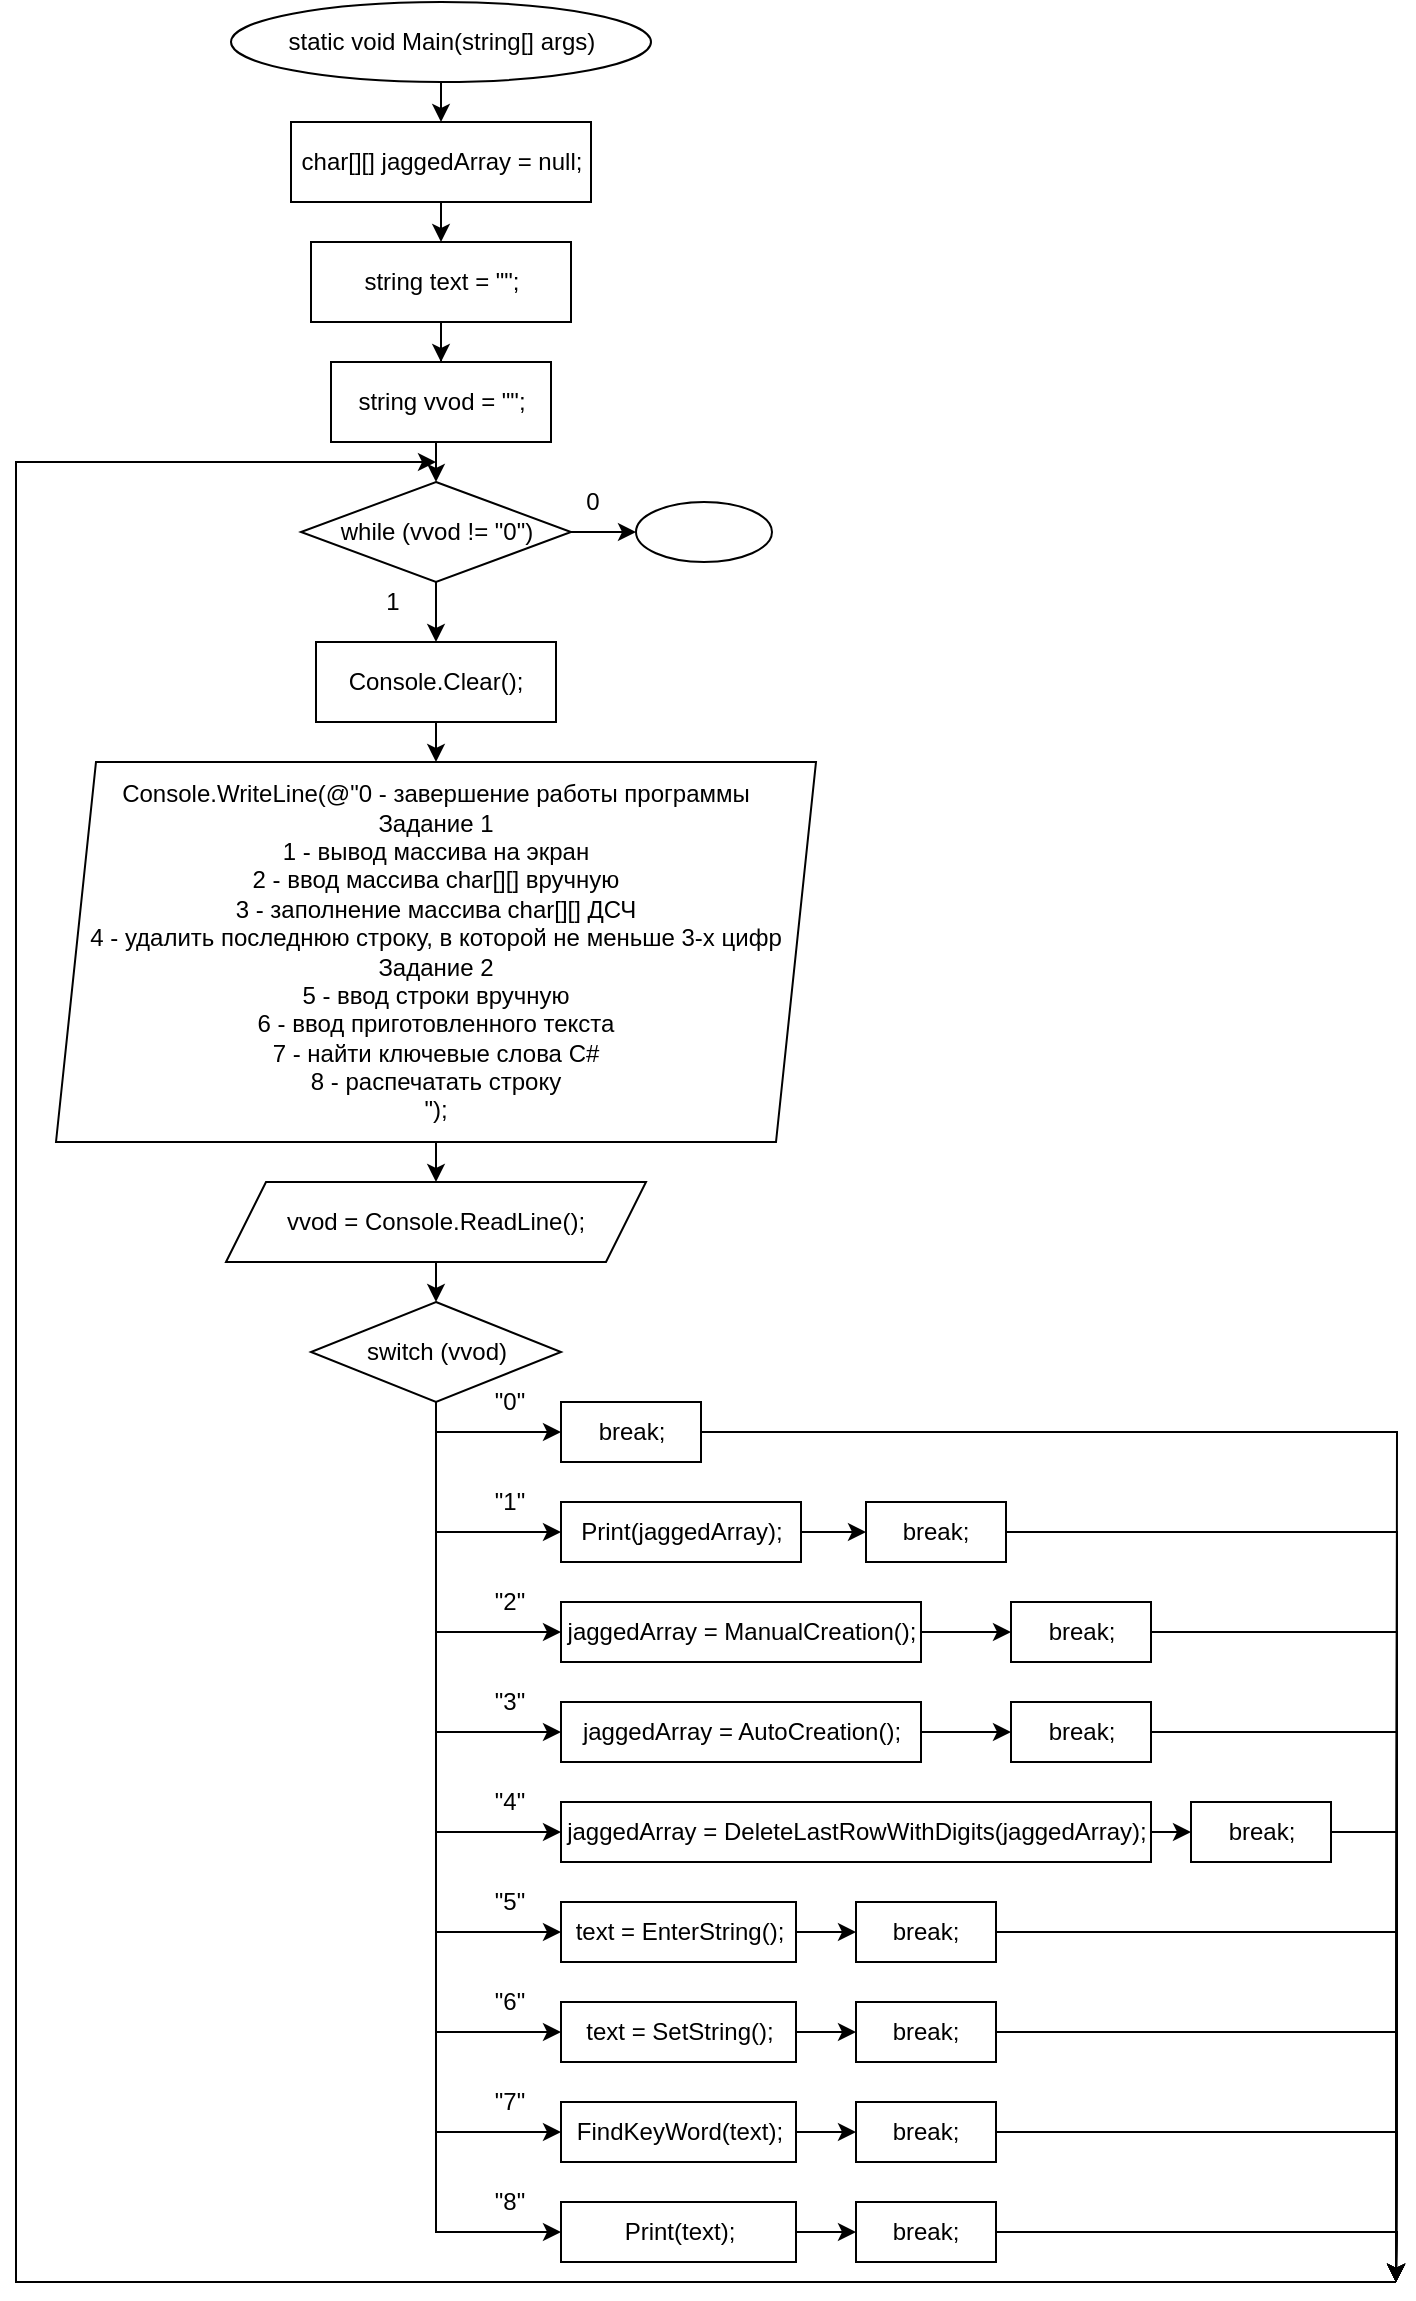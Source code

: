 <mxfile version="15.9.5" type="device" pages="7"><diagram id="bjdBDDTUVplHCbKiZOaO" name="Page-1"><mxGraphModel dx="700" dy="748" grid="1" gridSize="10" guides="1" tooltips="1" connect="1" arrows="1" fold="1" page="1" pageScale="1" pageWidth="827" pageHeight="1169" math="0" shadow="0"><root><mxCell id="0"/><mxCell id="1" parent="0"/><mxCell id="Z_htJQh1PwYi8OWHBdtR-4" style="edgeStyle=orthogonalEdgeStyle;rounded=0;orthogonalLoop=1;jettySize=auto;html=1;exitX=0.5;exitY=1;exitDx=0;exitDy=0;entryX=0.5;entryY=0;entryDx=0;entryDy=0;" parent="1" source="Z_htJQh1PwYi8OWHBdtR-1" target="Z_htJQh1PwYi8OWHBdtR-3" edge="1"><mxGeometry relative="1" as="geometry"/></mxCell><mxCell id="Z_htJQh1PwYi8OWHBdtR-1" value="&lt;div&gt;static void Main(string[] args)&lt;/div&gt;" style="ellipse;whiteSpace=wrap;html=1;" parent="1" vertex="1"><mxGeometry x="127.5" y="10" width="210" height="40" as="geometry"/></mxCell><mxCell id="Z_htJQh1PwYi8OWHBdtR-6" style="edgeStyle=orthogonalEdgeStyle;rounded=0;orthogonalLoop=1;jettySize=auto;html=1;exitX=0.5;exitY=1;exitDx=0;exitDy=0;entryX=0.5;entryY=0;entryDx=0;entryDy=0;" parent="1" source="Z_htJQh1PwYi8OWHBdtR-3" target="Z_htJQh1PwYi8OWHBdtR-5" edge="1"><mxGeometry relative="1" as="geometry"/></mxCell><mxCell id="Z_htJQh1PwYi8OWHBdtR-3" value="char[][] jaggedArray = null;" style="rounded=0;whiteSpace=wrap;html=1;" parent="1" vertex="1"><mxGeometry x="157.5" y="70" width="150" height="40" as="geometry"/></mxCell><mxCell id="Z_htJQh1PwYi8OWHBdtR-8" style="edgeStyle=orthogonalEdgeStyle;rounded=0;orthogonalLoop=1;jettySize=auto;html=1;exitX=0.5;exitY=1;exitDx=0;exitDy=0;" parent="1" source="Z_htJQh1PwYi8OWHBdtR-5" target="Z_htJQh1PwYi8OWHBdtR-7" edge="1"><mxGeometry relative="1" as="geometry"/></mxCell><mxCell id="Z_htJQh1PwYi8OWHBdtR-5" value="string text = &quot;&quot;;" style="rounded=0;whiteSpace=wrap;html=1;" parent="1" vertex="1"><mxGeometry x="167.5" y="130" width="130" height="40" as="geometry"/></mxCell><mxCell id="Z_htJQh1PwYi8OWHBdtR-10" style="edgeStyle=orthogonalEdgeStyle;rounded=0;orthogonalLoop=1;jettySize=auto;html=1;exitX=0.5;exitY=1;exitDx=0;exitDy=0;entryX=0.5;entryY=0;entryDx=0;entryDy=0;" parent="1" source="Z_htJQh1PwYi8OWHBdtR-7" target="Z_htJQh1PwYi8OWHBdtR-9" edge="1"><mxGeometry relative="1" as="geometry"/></mxCell><mxCell id="Z_htJQh1PwYi8OWHBdtR-7" value="string vvod = &quot;&quot;;" style="rounded=0;whiteSpace=wrap;html=1;" parent="1" vertex="1"><mxGeometry x="177.5" y="190" width="110" height="40" as="geometry"/></mxCell><mxCell id="Z_htJQh1PwYi8OWHBdtR-12" style="edgeStyle=orthogonalEdgeStyle;rounded=0;orthogonalLoop=1;jettySize=auto;html=1;exitX=0.5;exitY=1;exitDx=0;exitDy=0;entryX=0.5;entryY=0;entryDx=0;entryDy=0;" parent="1" source="Z_htJQh1PwYi8OWHBdtR-9" target="Z_htJQh1PwYi8OWHBdtR-11" edge="1"><mxGeometry relative="1" as="geometry"/></mxCell><mxCell id="Z_htJQh1PwYi8OWHBdtR-66" style="edgeStyle=orthogonalEdgeStyle;rounded=0;orthogonalLoop=1;jettySize=auto;html=1;exitX=1;exitY=0.5;exitDx=0;exitDy=0;entryX=0;entryY=0.5;entryDx=0;entryDy=0;" parent="1" source="Z_htJQh1PwYi8OWHBdtR-9" target="Z_htJQh1PwYi8OWHBdtR-65" edge="1"><mxGeometry relative="1" as="geometry"/></mxCell><mxCell id="Z_htJQh1PwYi8OWHBdtR-9" value="while (vvod != &quot;0&quot;)" style="rhombus;whiteSpace=wrap;html=1;" parent="1" vertex="1"><mxGeometry x="162.5" y="250" width="135" height="50" as="geometry"/></mxCell><mxCell id="Z_htJQh1PwYi8OWHBdtR-14" style="edgeStyle=orthogonalEdgeStyle;rounded=0;orthogonalLoop=1;jettySize=auto;html=1;exitX=0.5;exitY=1;exitDx=0;exitDy=0;entryX=0.5;entryY=0;entryDx=0;entryDy=0;" parent="1" source="Z_htJQh1PwYi8OWHBdtR-11" target="Z_htJQh1PwYi8OWHBdtR-13" edge="1"><mxGeometry relative="1" as="geometry"/></mxCell><mxCell id="Z_htJQh1PwYi8OWHBdtR-11" value="Console.Clear();" style="rounded=0;whiteSpace=wrap;html=1;" parent="1" vertex="1"><mxGeometry x="170" y="330" width="120" height="40" as="geometry"/></mxCell><mxCell id="Z_htJQh1PwYi8OWHBdtR-16" style="edgeStyle=orthogonalEdgeStyle;rounded=0;orthogonalLoop=1;jettySize=auto;html=1;exitX=0.5;exitY=1;exitDx=0;exitDy=0;entryX=0.5;entryY=0;entryDx=0;entryDy=0;" parent="1" source="Z_htJQh1PwYi8OWHBdtR-13" target="Z_htJQh1PwYi8OWHBdtR-15" edge="1"><mxGeometry relative="1" as="geometry"/></mxCell><mxCell id="Z_htJQh1PwYi8OWHBdtR-13" value="&lt;div&gt;Console.WriteLine(@&quot;0 - завершение работы программы&lt;/div&gt;&lt;div&gt;Задание 1&lt;/div&gt;&lt;div&gt;1 - вывод массива на экран&lt;/div&gt;&lt;div&gt;2 - ввод массива char[][] вручную&lt;/div&gt;&lt;div&gt;3 - заполнение массива char[][] ДСЧ&lt;/div&gt;&lt;div&gt;4 - удалить последнюю строку, в которой не меньше 3-х цифр&lt;/div&gt;&lt;div&gt;Задание 2&lt;/div&gt;&lt;div&gt;5 - ввод строки вручную&lt;/div&gt;&lt;div&gt;6 - ввод приготовленного текста&lt;/div&gt;&lt;div&gt;7 - найти ключевые слова C#&lt;/div&gt;&lt;div&gt;8 - распечатать строку&lt;/div&gt;&lt;div&gt;&quot;);&lt;/div&gt;" style="shape=parallelogram;perimeter=parallelogramPerimeter;whiteSpace=wrap;html=1;fixedSize=1;" parent="1" vertex="1"><mxGeometry x="40" y="390" width="380" height="190" as="geometry"/></mxCell><mxCell id="Z_htJQh1PwYi8OWHBdtR-18" style="edgeStyle=orthogonalEdgeStyle;rounded=0;orthogonalLoop=1;jettySize=auto;html=1;exitX=0.5;exitY=1;exitDx=0;exitDy=0;entryX=0.5;entryY=0;entryDx=0;entryDy=0;" parent="1" source="Z_htJQh1PwYi8OWHBdtR-15" target="Z_htJQh1PwYi8OWHBdtR-17" edge="1"><mxGeometry relative="1" as="geometry"/></mxCell><mxCell id="Z_htJQh1PwYi8OWHBdtR-15" value="vvod = Console.ReadLine();" style="shape=parallelogram;perimeter=parallelogramPerimeter;whiteSpace=wrap;html=1;fixedSize=1;" parent="1" vertex="1"><mxGeometry x="125" y="600" width="210" height="40" as="geometry"/></mxCell><mxCell id="Z_htJQh1PwYi8OWHBdtR-20" style="edgeStyle=orthogonalEdgeStyle;rounded=0;orthogonalLoop=1;jettySize=auto;html=1;exitX=0.5;exitY=1;exitDx=0;exitDy=0;entryX=0;entryY=0.5;entryDx=0;entryDy=0;" parent="1" source="Z_htJQh1PwYi8OWHBdtR-17" target="Z_htJQh1PwYi8OWHBdtR-19" edge="1"><mxGeometry relative="1" as="geometry"><mxPoint x="260" y="720" as="targetPoint"/><Array as="points"><mxPoint x="230" y="725"/></Array></mxGeometry></mxCell><mxCell id="Z_htJQh1PwYi8OWHBdtR-23" style="edgeStyle=orthogonalEdgeStyle;rounded=0;orthogonalLoop=1;jettySize=auto;html=1;exitX=0.5;exitY=1;exitDx=0;exitDy=0;entryX=0;entryY=0.5;entryDx=0;entryDy=0;" parent="1" source="Z_htJQh1PwYi8OWHBdtR-17" target="Z_htJQh1PwYi8OWHBdtR-21" edge="1"><mxGeometry relative="1" as="geometry"/></mxCell><mxCell id="Z_htJQh1PwYi8OWHBdtR-26" style="edgeStyle=orthogonalEdgeStyle;rounded=0;orthogonalLoop=1;jettySize=auto;html=1;exitX=0.5;exitY=1;exitDx=0;exitDy=0;entryX=0;entryY=0.5;entryDx=0;entryDy=0;" parent="1" source="Z_htJQh1PwYi8OWHBdtR-17" target="Z_htJQh1PwYi8OWHBdtR-25" edge="1"><mxGeometry relative="1" as="geometry"/></mxCell><mxCell id="Z_htJQh1PwYi8OWHBdtR-30" style="edgeStyle=orthogonalEdgeStyle;rounded=0;orthogonalLoop=1;jettySize=auto;html=1;exitX=0.5;exitY=1;exitDx=0;exitDy=0;entryX=0;entryY=0.5;entryDx=0;entryDy=0;" parent="1" source="Z_htJQh1PwYi8OWHBdtR-17" target="Z_htJQh1PwYi8OWHBdtR-29" edge="1"><mxGeometry relative="1" as="geometry"/></mxCell><mxCell id="Z_htJQh1PwYi8OWHBdtR-36" style="edgeStyle=orthogonalEdgeStyle;rounded=0;orthogonalLoop=1;jettySize=auto;html=1;exitX=0.5;exitY=1;exitDx=0;exitDy=0;entryX=0;entryY=0.5;entryDx=0;entryDy=0;" parent="1" source="Z_htJQh1PwYi8OWHBdtR-17" target="Z_htJQh1PwYi8OWHBdtR-34" edge="1"><mxGeometry relative="1" as="geometry"/></mxCell><mxCell id="Z_htJQh1PwYi8OWHBdtR-41" style="edgeStyle=orthogonalEdgeStyle;rounded=0;orthogonalLoop=1;jettySize=auto;html=1;exitX=0.5;exitY=1;exitDx=0;exitDy=0;entryX=0;entryY=0.5;entryDx=0;entryDy=0;" parent="1" source="Z_htJQh1PwYi8OWHBdtR-17" target="Z_htJQh1PwYi8OWHBdtR-39" edge="1"><mxGeometry relative="1" as="geometry"/></mxCell><mxCell id="Z_htJQh1PwYi8OWHBdtR-46" style="edgeStyle=orthogonalEdgeStyle;rounded=0;orthogonalLoop=1;jettySize=auto;html=1;exitX=0.5;exitY=1;exitDx=0;exitDy=0;entryX=0;entryY=0.5;entryDx=0;entryDy=0;" parent="1" source="Z_htJQh1PwYi8OWHBdtR-17" target="Z_htJQh1PwYi8OWHBdtR-43" edge="1"><mxGeometry relative="1" as="geometry"/></mxCell><mxCell id="Z_htJQh1PwYi8OWHBdtR-50" style="edgeStyle=orthogonalEdgeStyle;rounded=0;orthogonalLoop=1;jettySize=auto;html=1;exitX=0.5;exitY=1;exitDx=0;exitDy=0;entryX=0;entryY=0.5;entryDx=0;entryDy=0;" parent="1" source="Z_htJQh1PwYi8OWHBdtR-17" target="Z_htJQh1PwYi8OWHBdtR-47" edge="1"><mxGeometry relative="1" as="geometry"/></mxCell><mxCell id="Z_htJQh1PwYi8OWHBdtR-54" style="edgeStyle=orthogonalEdgeStyle;rounded=0;orthogonalLoop=1;jettySize=auto;html=1;exitX=0.5;exitY=1;exitDx=0;exitDy=0;entryX=0;entryY=0.5;entryDx=0;entryDy=0;" parent="1" source="Z_htJQh1PwYi8OWHBdtR-17" target="Z_htJQh1PwYi8OWHBdtR-51" edge="1"><mxGeometry relative="1" as="geometry"/></mxCell><mxCell id="Z_htJQh1PwYi8OWHBdtR-17" value="switch (vvod)" style="rhombus;whiteSpace=wrap;html=1;" parent="1" vertex="1"><mxGeometry x="167.5" y="660" width="125" height="50" as="geometry"/></mxCell><mxCell id="Z_htJQh1PwYi8OWHBdtR-62" style="edgeStyle=orthogonalEdgeStyle;rounded=0;orthogonalLoop=1;jettySize=auto;html=1;exitX=1;exitY=0.5;exitDx=0;exitDy=0;" parent="1" source="Z_htJQh1PwYi8OWHBdtR-19" edge="1"><mxGeometry relative="1" as="geometry"><mxPoint x="710" y="1150.0" as="targetPoint"/></mxGeometry></mxCell><mxCell id="Z_htJQh1PwYi8OWHBdtR-19" value="break;" style="rounded=0;whiteSpace=wrap;html=1;" parent="1" vertex="1"><mxGeometry x="292.5" y="710" width="70" height="30" as="geometry"/></mxCell><mxCell id="Z_htJQh1PwYi8OWHBdtR-24" style="edgeStyle=orthogonalEdgeStyle;rounded=0;orthogonalLoop=1;jettySize=auto;html=1;exitX=1;exitY=0.5;exitDx=0;exitDy=0;entryX=0;entryY=0.5;entryDx=0;entryDy=0;" parent="1" source="Z_htJQh1PwYi8OWHBdtR-21" target="Z_htJQh1PwYi8OWHBdtR-22" edge="1"><mxGeometry relative="1" as="geometry"/></mxCell><mxCell id="Z_htJQh1PwYi8OWHBdtR-21" value="Print(jaggedArray);" style="rounded=0;whiteSpace=wrap;html=1;" parent="1" vertex="1"><mxGeometry x="292.5" y="760" width="120" height="30" as="geometry"/></mxCell><mxCell id="Z_htJQh1PwYi8OWHBdtR-61" style="edgeStyle=orthogonalEdgeStyle;rounded=0;orthogonalLoop=1;jettySize=auto;html=1;exitX=1;exitY=0.5;exitDx=0;exitDy=0;" parent="1" source="Z_htJQh1PwYi8OWHBdtR-22" edge="1"><mxGeometry relative="1" as="geometry"><mxPoint x="710" y="1150.0" as="targetPoint"/></mxGeometry></mxCell><mxCell id="Z_htJQh1PwYi8OWHBdtR-22" value="break;" style="rounded=0;whiteSpace=wrap;html=1;" parent="1" vertex="1"><mxGeometry x="445" y="760" width="70" height="30" as="geometry"/></mxCell><mxCell id="Z_htJQh1PwYi8OWHBdtR-28" style="edgeStyle=orthogonalEdgeStyle;rounded=0;orthogonalLoop=1;jettySize=auto;html=1;exitX=1;exitY=0.5;exitDx=0;exitDy=0;entryX=0;entryY=0.5;entryDx=0;entryDy=0;" parent="1" source="Z_htJQh1PwYi8OWHBdtR-25" target="Z_htJQh1PwYi8OWHBdtR-27" edge="1"><mxGeometry relative="1" as="geometry"/></mxCell><mxCell id="Z_htJQh1PwYi8OWHBdtR-25" value="jaggedArray = ManualCreation();" style="rounded=0;whiteSpace=wrap;html=1;" parent="1" vertex="1"><mxGeometry x="292.5" y="810" width="180" height="30" as="geometry"/></mxCell><mxCell id="Z_htJQh1PwYi8OWHBdtR-60" style="edgeStyle=orthogonalEdgeStyle;rounded=0;orthogonalLoop=1;jettySize=auto;html=1;exitX=1;exitY=0.5;exitDx=0;exitDy=0;" parent="1" source="Z_htJQh1PwYi8OWHBdtR-27" edge="1"><mxGeometry relative="1" as="geometry"><mxPoint x="710" y="1150" as="targetPoint"/></mxGeometry></mxCell><mxCell id="Z_htJQh1PwYi8OWHBdtR-27" value="break;" style="rounded=0;whiteSpace=wrap;html=1;" parent="1" vertex="1"><mxGeometry x="517.5" y="810" width="70" height="30" as="geometry"/></mxCell><mxCell id="Z_htJQh1PwYi8OWHBdtR-32" style="edgeStyle=orthogonalEdgeStyle;rounded=0;orthogonalLoop=1;jettySize=auto;html=1;exitX=1;exitY=0.5;exitDx=0;exitDy=0;entryX=0;entryY=0.5;entryDx=0;entryDy=0;" parent="1" source="Z_htJQh1PwYi8OWHBdtR-29" target="Z_htJQh1PwYi8OWHBdtR-31" edge="1"><mxGeometry relative="1" as="geometry"/></mxCell><mxCell id="Z_htJQh1PwYi8OWHBdtR-29" value="jaggedArray = AutoCreation();" style="rounded=0;whiteSpace=wrap;html=1;" parent="1" vertex="1"><mxGeometry x="292.5" y="860" width="180" height="30" as="geometry"/></mxCell><mxCell id="Z_htJQh1PwYi8OWHBdtR-59" style="edgeStyle=orthogonalEdgeStyle;rounded=0;orthogonalLoop=1;jettySize=auto;html=1;exitX=1;exitY=0.5;exitDx=0;exitDy=0;" parent="1" source="Z_htJQh1PwYi8OWHBdtR-31" edge="1"><mxGeometry relative="1" as="geometry"><mxPoint x="710" y="1150" as="targetPoint"/></mxGeometry></mxCell><mxCell id="Z_htJQh1PwYi8OWHBdtR-31" value="break;" style="rounded=0;whiteSpace=wrap;html=1;" parent="1" vertex="1"><mxGeometry x="517.5" y="860" width="70" height="30" as="geometry"/></mxCell><mxCell id="Z_htJQh1PwYi8OWHBdtR-38" style="edgeStyle=orthogonalEdgeStyle;rounded=0;orthogonalLoop=1;jettySize=auto;html=1;exitX=1;exitY=0.5;exitDx=0;exitDy=0;entryX=0;entryY=0.5;entryDx=0;entryDy=0;" parent="1" source="Z_htJQh1PwYi8OWHBdtR-34" target="Z_htJQh1PwYi8OWHBdtR-37" edge="1"><mxGeometry relative="1" as="geometry"/></mxCell><mxCell id="Z_htJQh1PwYi8OWHBdtR-34" value="jaggedArray = DeleteLastRowWithDigits(jaggedArray);" style="rounded=0;whiteSpace=wrap;html=1;" parent="1" vertex="1"><mxGeometry x="292.5" y="910" width="295" height="30" as="geometry"/></mxCell><mxCell id="Z_htJQh1PwYi8OWHBdtR-58" style="edgeStyle=orthogonalEdgeStyle;rounded=0;orthogonalLoop=1;jettySize=auto;html=1;exitX=1;exitY=0.5;exitDx=0;exitDy=0;" parent="1" source="Z_htJQh1PwYi8OWHBdtR-37" edge="1"><mxGeometry relative="1" as="geometry"><mxPoint x="710" y="1150" as="targetPoint"/></mxGeometry></mxCell><mxCell id="Z_htJQh1PwYi8OWHBdtR-37" value="break;" style="rounded=0;whiteSpace=wrap;html=1;" parent="1" vertex="1"><mxGeometry x="607.5" y="910" width="70" height="30" as="geometry"/></mxCell><mxCell id="Z_htJQh1PwYi8OWHBdtR-42" style="edgeStyle=orthogonalEdgeStyle;rounded=0;orthogonalLoop=1;jettySize=auto;html=1;exitX=1;exitY=0.5;exitDx=0;exitDy=0;entryX=0;entryY=0.5;entryDx=0;entryDy=0;" parent="1" source="Z_htJQh1PwYi8OWHBdtR-39" target="Z_htJQh1PwYi8OWHBdtR-40" edge="1"><mxGeometry relative="1" as="geometry"/></mxCell><mxCell id="Z_htJQh1PwYi8OWHBdtR-39" value="text = EnterString();" style="rounded=0;whiteSpace=wrap;html=1;" parent="1" vertex="1"><mxGeometry x="292.5" y="960" width="117.5" height="30" as="geometry"/></mxCell><mxCell id="Z_htJQh1PwYi8OWHBdtR-63" style="edgeStyle=orthogonalEdgeStyle;rounded=0;orthogonalLoop=1;jettySize=auto;html=1;exitX=1;exitY=0.5;exitDx=0;exitDy=0;" parent="1" source="Z_htJQh1PwYi8OWHBdtR-40" edge="1"><mxGeometry relative="1" as="geometry"><mxPoint x="710" y="1150" as="targetPoint"/></mxGeometry></mxCell><mxCell id="Z_htJQh1PwYi8OWHBdtR-40" value="break;" style="rounded=0;whiteSpace=wrap;html=1;" parent="1" vertex="1"><mxGeometry x="440" y="960" width="70" height="30" as="geometry"/></mxCell><mxCell id="Z_htJQh1PwYi8OWHBdtR-45" style="edgeStyle=orthogonalEdgeStyle;rounded=0;orthogonalLoop=1;jettySize=auto;html=1;exitX=1;exitY=0.5;exitDx=0;exitDy=0;entryX=0;entryY=0.5;entryDx=0;entryDy=0;" parent="1" source="Z_htJQh1PwYi8OWHBdtR-43" target="Z_htJQh1PwYi8OWHBdtR-44" edge="1"><mxGeometry relative="1" as="geometry"/></mxCell><mxCell id="Z_htJQh1PwYi8OWHBdtR-43" value="text = SetString();" style="rounded=0;whiteSpace=wrap;html=1;" parent="1" vertex="1"><mxGeometry x="292.5" y="1010" width="117.5" height="30" as="geometry"/></mxCell><mxCell id="Z_htJQh1PwYi8OWHBdtR-57" style="edgeStyle=orthogonalEdgeStyle;rounded=0;orthogonalLoop=1;jettySize=auto;html=1;exitX=1;exitY=0.5;exitDx=0;exitDy=0;" parent="1" source="Z_htJQh1PwYi8OWHBdtR-44" edge="1"><mxGeometry relative="1" as="geometry"><mxPoint x="710" y="1150" as="targetPoint"/></mxGeometry></mxCell><mxCell id="Z_htJQh1PwYi8OWHBdtR-44" value="break;" style="rounded=0;whiteSpace=wrap;html=1;" parent="1" vertex="1"><mxGeometry x="440" y="1010" width="70" height="30" as="geometry"/></mxCell><mxCell id="Z_htJQh1PwYi8OWHBdtR-49" style="edgeStyle=orthogonalEdgeStyle;rounded=0;orthogonalLoop=1;jettySize=auto;html=1;exitX=1;exitY=0.5;exitDx=0;exitDy=0;entryX=0;entryY=0.5;entryDx=0;entryDy=0;" parent="1" source="Z_htJQh1PwYi8OWHBdtR-47" target="Z_htJQh1PwYi8OWHBdtR-48" edge="1"><mxGeometry relative="1" as="geometry"/></mxCell><mxCell id="Z_htJQh1PwYi8OWHBdtR-47" value="FindKeyWord(text);" style="rounded=0;whiteSpace=wrap;html=1;" parent="1" vertex="1"><mxGeometry x="292.5" y="1060" width="117.5" height="30" as="geometry"/></mxCell><mxCell id="Z_htJQh1PwYi8OWHBdtR-56" style="edgeStyle=orthogonalEdgeStyle;rounded=0;orthogonalLoop=1;jettySize=auto;html=1;exitX=1;exitY=0.5;exitDx=0;exitDy=0;" parent="1" source="Z_htJQh1PwYi8OWHBdtR-48" edge="1"><mxGeometry relative="1" as="geometry"><mxPoint x="710" y="1150" as="targetPoint"/></mxGeometry></mxCell><mxCell id="Z_htJQh1PwYi8OWHBdtR-64" style="edgeStyle=orthogonalEdgeStyle;rounded=0;orthogonalLoop=1;jettySize=auto;html=1;" parent="1" edge="1"><mxGeometry relative="1" as="geometry"><mxPoint x="230" y="240" as="targetPoint"/><mxPoint x="710" y="1150" as="sourcePoint"/><Array as="points"><mxPoint x="20" y="1150"/><mxPoint x="20" y="240"/></Array></mxGeometry></mxCell><mxCell id="Z_htJQh1PwYi8OWHBdtR-48" value="break;" style="rounded=0;whiteSpace=wrap;html=1;" parent="1" vertex="1"><mxGeometry x="440" y="1060" width="70" height="30" as="geometry"/></mxCell><mxCell id="Z_htJQh1PwYi8OWHBdtR-53" style="edgeStyle=orthogonalEdgeStyle;rounded=0;orthogonalLoop=1;jettySize=auto;html=1;exitX=1;exitY=0.5;exitDx=0;exitDy=0;entryX=0;entryY=0.5;entryDx=0;entryDy=0;" parent="1" source="Z_htJQh1PwYi8OWHBdtR-51" target="Z_htJQh1PwYi8OWHBdtR-52" edge="1"><mxGeometry relative="1" as="geometry"/></mxCell><mxCell id="Z_htJQh1PwYi8OWHBdtR-51" value="Print(text);" style="rounded=0;whiteSpace=wrap;html=1;" parent="1" vertex="1"><mxGeometry x="292.5" y="1110" width="117.5" height="30" as="geometry"/></mxCell><mxCell id="Z_htJQh1PwYi8OWHBdtR-55" style="edgeStyle=orthogonalEdgeStyle;rounded=0;orthogonalLoop=1;jettySize=auto;html=1;exitX=1;exitY=0.5;exitDx=0;exitDy=0;" parent="1" source="Z_htJQh1PwYi8OWHBdtR-52" edge="1"><mxGeometry relative="1" as="geometry"><mxPoint x="710" y="1150" as="targetPoint"/></mxGeometry></mxCell><mxCell id="Z_htJQh1PwYi8OWHBdtR-52" value="break;" style="rounded=0;whiteSpace=wrap;html=1;" parent="1" vertex="1"><mxGeometry x="440" y="1110" width="70" height="30" as="geometry"/></mxCell><mxCell id="Z_htJQh1PwYi8OWHBdtR-65" value="" style="ellipse;whiteSpace=wrap;html=1;" parent="1" vertex="1"><mxGeometry x="330" y="260" width="68" height="30" as="geometry"/></mxCell><mxCell id="Z_htJQh1PwYi8OWHBdtR-67" value="0" style="text;html=1;strokeColor=none;fillColor=none;align=center;verticalAlign=middle;whiteSpace=wrap;rounded=0;" parent="1" vertex="1"><mxGeometry x="290" y="250" width="37" height="20" as="geometry"/></mxCell><mxCell id="Z_htJQh1PwYi8OWHBdtR-68" value="1" style="text;html=1;strokeColor=none;fillColor=none;align=center;verticalAlign=middle;whiteSpace=wrap;rounded=0;" parent="1" vertex="1"><mxGeometry x="190" y="300" width="37" height="20" as="geometry"/></mxCell><mxCell id="Z_htJQh1PwYi8OWHBdtR-69" value="&quot;0&quot;" style="text;html=1;strokeColor=none;fillColor=none;align=center;verticalAlign=middle;whiteSpace=wrap;rounded=0;" parent="1" vertex="1"><mxGeometry x="245.5" y="700" width="42" height="20" as="geometry"/></mxCell><mxCell id="Z_htJQh1PwYi8OWHBdtR-70" value="&quot;1&quot;" style="text;html=1;strokeColor=none;fillColor=none;align=center;verticalAlign=middle;whiteSpace=wrap;rounded=0;" parent="1" vertex="1"><mxGeometry x="245.5" y="750" width="42" height="20" as="geometry"/></mxCell><mxCell id="Z_htJQh1PwYi8OWHBdtR-71" value="&quot;2&quot;" style="text;html=1;strokeColor=none;fillColor=none;align=center;verticalAlign=middle;whiteSpace=wrap;rounded=0;" parent="1" vertex="1"><mxGeometry x="245.5" y="800" width="42" height="20" as="geometry"/></mxCell><mxCell id="Z_htJQh1PwYi8OWHBdtR-72" value="&quot;3&quot;" style="text;html=1;strokeColor=none;fillColor=none;align=center;verticalAlign=middle;whiteSpace=wrap;rounded=0;" parent="1" vertex="1"><mxGeometry x="245.5" y="850" width="42" height="20" as="geometry"/></mxCell><mxCell id="Z_htJQh1PwYi8OWHBdtR-73" value="&quot;4&quot;" style="text;html=1;strokeColor=none;fillColor=none;align=center;verticalAlign=middle;whiteSpace=wrap;rounded=0;" parent="1" vertex="1"><mxGeometry x="245.5" y="900" width="42" height="20" as="geometry"/></mxCell><mxCell id="Z_htJQh1PwYi8OWHBdtR-74" value="&quot;5&quot;" style="text;html=1;strokeColor=none;fillColor=none;align=center;verticalAlign=middle;whiteSpace=wrap;rounded=0;" parent="1" vertex="1"><mxGeometry x="245.5" y="950" width="42" height="20" as="geometry"/></mxCell><mxCell id="Z_htJQh1PwYi8OWHBdtR-75" value="&quot;6&quot;" style="text;html=1;strokeColor=none;fillColor=none;align=center;verticalAlign=middle;whiteSpace=wrap;rounded=0;" parent="1" vertex="1"><mxGeometry x="245.5" y="1000" width="42" height="20" as="geometry"/></mxCell><mxCell id="Z_htJQh1PwYi8OWHBdtR-76" value="&quot;7&quot;" style="text;html=1;strokeColor=none;fillColor=none;align=center;verticalAlign=middle;whiteSpace=wrap;rounded=0;" parent="1" vertex="1"><mxGeometry x="245.5" y="1050" width="42" height="20" as="geometry"/></mxCell><mxCell id="Z_htJQh1PwYi8OWHBdtR-77" value="&quot;8&quot;" style="text;html=1;strokeColor=none;fillColor=none;align=center;verticalAlign=middle;whiteSpace=wrap;rounded=0;" parent="1" vertex="1"><mxGeometry x="245.5" y="1100" width="42" height="20" as="geometry"/></mxCell></root></mxGraphModel></diagram><diagram id="ghsjny8y4FzDbe-tEJfD" name="Page-2"><mxGraphModel dx="1670" dy="762" grid="1" gridSize="10" guides="1" tooltips="1" connect="1" arrows="1" fold="1" page="1" pageScale="1" pageWidth="827" pageHeight="1169" math="0" shadow="0"><root><mxCell id="75dYxQf49QFKur6TlGqb-0"/><mxCell id="75dYxQf49QFKur6TlGqb-1" parent="75dYxQf49QFKur6TlGqb-0"/><mxCell id="75dYxQf49QFKur6TlGqb-6" style="edgeStyle=orthogonalEdgeStyle;rounded=0;orthogonalLoop=1;jettySize=auto;html=1;exitX=0.5;exitY=1;exitDx=0;exitDy=0;entryX=0.5;entryY=0;entryDx=0;entryDy=0;" parent="75dYxQf49QFKur6TlGqb-1" source="75dYxQf49QFKur6TlGqb-2" target="75dYxQf49QFKur6TlGqb-3" edge="1"><mxGeometry relative="1" as="geometry"/></mxCell><mxCell id="75dYxQf49QFKur6TlGqb-2" value="static private void Print(char[][] arr)" style="ellipse;whiteSpace=wrap;html=1;" parent="75dYxQf49QFKur6TlGqb-1" vertex="1"><mxGeometry x="190" y="10" width="210" height="30" as="geometry"/></mxCell><mxCell id="75dYxQf49QFKur6TlGqb-5" style="edgeStyle=orthogonalEdgeStyle;rounded=0;orthogonalLoop=1;jettySize=auto;html=1;exitX=0;exitY=0.5;exitDx=0;exitDy=0;entryX=0.5;entryY=0;entryDx=0;entryDy=0;" parent="75dYxQf49QFKur6TlGqb-1" source="75dYxQf49QFKur6TlGqb-3" target="75dYxQf49QFKur6TlGqb-4" edge="1"><mxGeometry relative="1" as="geometry"/></mxCell><mxCell id="75dYxQf49QFKur6TlGqb-10" style="edgeStyle=orthogonalEdgeStyle;rounded=0;orthogonalLoop=1;jettySize=auto;html=1;exitX=1;exitY=0.5;exitDx=0;exitDy=0;entryX=0.5;entryY=0;entryDx=0;entryDy=0;" parent="75dYxQf49QFKur6TlGqb-1" source="75dYxQf49QFKur6TlGqb-3" target="75dYxQf49QFKur6TlGqb-7" edge="1"><mxGeometry relative="1" as="geometry"/></mxCell><mxCell id="75dYxQf49QFKur6TlGqb-3" value="if (arr == null || arr.Length == 0)" style="rhombus;whiteSpace=wrap;html=1;" parent="75dYxQf49QFKur6TlGqb-1" vertex="1"><mxGeometry x="185" y="70" width="220" height="50" as="geometry"/></mxCell><mxCell id="75dYxQf49QFKur6TlGqb-22" style="edgeStyle=orthogonalEdgeStyle;rounded=0;orthogonalLoop=1;jettySize=auto;html=1;exitX=0.5;exitY=1;exitDx=0;exitDy=0;" parent="75dYxQf49QFKur6TlGqb-1" source="75dYxQf49QFKur6TlGqb-4" edge="1"><mxGeometry relative="1" as="geometry"><mxPoint x="290" y="580" as="targetPoint"/><Array as="points"><mxPoint x="120" y="580"/></Array></mxGeometry></mxCell><mxCell id="75dYxQf49QFKur6TlGqb-4" value="Console.WriteLine(&quot;Массив пуст&quot;);" style="shape=parallelogram;perimeter=parallelogramPerimeter;whiteSpace=wrap;html=1;fixedSize=1;" parent="75dYxQf49QFKur6TlGqb-1" vertex="1"><mxGeometry x="10" y="130" width="220" height="40" as="geometry"/></mxCell><mxCell id="75dYxQf49QFKur6TlGqb-9" style="edgeStyle=orthogonalEdgeStyle;rounded=0;orthogonalLoop=1;jettySize=auto;html=1;exitX=0.5;exitY=1;exitDx=0;exitDy=0;entryX=0.5;entryY=0;entryDx=0;entryDy=0;" parent="75dYxQf49QFKur6TlGqb-1" source="75dYxQf49QFKur6TlGqb-7" target="75dYxQf49QFKur6TlGqb-8" edge="1"><mxGeometry relative="1" as="geometry"/></mxCell><mxCell id="75dYxQf49QFKur6TlGqb-18" style="edgeStyle=orthogonalEdgeStyle;rounded=0;orthogonalLoop=1;jettySize=auto;html=1;exitX=1;exitY=0.5;exitDx=0;exitDy=0;entryX=0.5;entryY=0;entryDx=0;entryDy=0;" parent="75dYxQf49QFKur6TlGqb-1" source="75dYxQf49QFKur6TlGqb-7" target="75dYxQf49QFKur6TlGqb-19" edge="1"><mxGeometry relative="1" as="geometry"><mxPoint x="470" y="450" as="targetPoint"/><Array as="points"><mxPoint x="630" y="150"/><mxPoint x="630" y="420"/><mxPoint x="468" y="420"/></Array></mxGeometry></mxCell><mxCell id="75dYxQf49QFKur6TlGqb-7" value="for (int i = 0; i &amp;lt; arr.Length; i++)" style="shape=hexagon;perimeter=hexagonPerimeter2;whiteSpace=wrap;html=1;fixedSize=1;" parent="75dYxQf49QFKur6TlGqb-1" vertex="1"><mxGeometry x="370" y="130" width="210" height="40" as="geometry"/></mxCell><mxCell id="75dYxQf49QFKur6TlGqb-12" style="edgeStyle=orthogonalEdgeStyle;rounded=0;orthogonalLoop=1;jettySize=auto;html=1;exitX=0.5;exitY=1;exitDx=0;exitDy=0;entryX=0.5;entryY=0;entryDx=0;entryDy=0;" parent="75dYxQf49QFKur6TlGqb-1" source="75dYxQf49QFKur6TlGqb-8" target="75dYxQf49QFKur6TlGqb-11" edge="1"><mxGeometry relative="1" as="geometry"/></mxCell><mxCell id="75dYxQf49QFKur6TlGqb-15" style="edgeStyle=orthogonalEdgeStyle;rounded=0;orthogonalLoop=1;jettySize=auto;html=1;exitX=1;exitY=0.5;exitDx=0;exitDy=0;entryX=0.5;entryY=0;entryDx=0;entryDy=0;" parent="75dYxQf49QFKur6TlGqb-1" source="75dYxQf49QFKur6TlGqb-8" target="75dYxQf49QFKur6TlGqb-16" edge="1"><mxGeometry relative="1" as="geometry"><mxPoint x="420" y="360" as="targetPoint"/><Array as="points"><mxPoint x="605" y="220"/><mxPoint x="605" y="340"/><mxPoint x="468" y="340"/><mxPoint x="468" y="360"/><mxPoint x="468" y="360"/></Array></mxGeometry></mxCell><mxCell id="75dYxQf49QFKur6TlGqb-8" value="for (int j = 0; j &amp;lt; arr[i].Length; j++)" style="shape=hexagon;perimeter=hexagonPerimeter2;whiteSpace=wrap;html=1;fixedSize=1;" parent="75dYxQf49QFKur6TlGqb-1" vertex="1"><mxGeometry x="365" y="200" width="220" height="40" as="geometry"/></mxCell><mxCell id="75dYxQf49QFKur6TlGqb-13" style="edgeStyle=orthogonalEdgeStyle;rounded=0;orthogonalLoop=1;jettySize=auto;html=1;exitX=0.5;exitY=1;exitDx=0;exitDy=0;entryX=0;entryY=0.5;entryDx=0;entryDy=0;" parent="75dYxQf49QFKur6TlGqb-1" source="75dYxQf49QFKur6TlGqb-11" target="75dYxQf49QFKur6TlGqb-8" edge="1"><mxGeometry relative="1" as="geometry"/></mxCell><mxCell id="75dYxQf49QFKur6TlGqb-11" value="Console.Write(arr[i][j]);" style="shape=parallelogram;perimeter=parallelogramPerimeter;whiteSpace=wrap;html=1;fixedSize=1;" parent="75dYxQf49QFKur6TlGqb-1" vertex="1"><mxGeometry x="380" y="270" width="190" height="40" as="geometry"/></mxCell><mxCell id="75dYxQf49QFKur6TlGqb-17" style="edgeStyle=orthogonalEdgeStyle;rounded=0;orthogonalLoop=1;jettySize=auto;html=1;exitX=0.5;exitY=1;exitDx=0;exitDy=0;entryX=0;entryY=0.5;entryDx=0;entryDy=0;" parent="75dYxQf49QFKur6TlGqb-1" source="75dYxQf49QFKur6TlGqb-16" target="75dYxQf49QFKur6TlGqb-7" edge="1"><mxGeometry relative="1" as="geometry"><Array as="points"><mxPoint x="468" y="410"/><mxPoint x="320" y="410"/><mxPoint x="320" y="150"/></Array></mxGeometry></mxCell><mxCell id="75dYxQf49QFKur6TlGqb-16" value="Console.WriteLine();" style="shape=parallelogram;perimeter=parallelogramPerimeter;whiteSpace=wrap;html=1;fixedSize=1;" parent="75dYxQf49QFKur6TlGqb-1" vertex="1"><mxGeometry x="390" y="360" width="155" height="30" as="geometry"/></mxCell><mxCell id="75dYxQf49QFKur6TlGqb-21" style="edgeStyle=orthogonalEdgeStyle;rounded=0;orthogonalLoop=1;jettySize=auto;html=1;exitX=0.5;exitY=1;exitDx=0;exitDy=0;entryX=0.5;entryY=0;entryDx=0;entryDy=0;" parent="75dYxQf49QFKur6TlGqb-1" source="75dYxQf49QFKur6TlGqb-19" target="75dYxQf49QFKur6TlGqb-20" edge="1"><mxGeometry relative="1" as="geometry"/></mxCell><mxCell id="75dYxQf49QFKur6TlGqb-19" value="Console.WriteLine(&quot;Нажмите любую клавишу...&quot;);" style="shape=parallelogram;perimeter=parallelogramPerimeter;whiteSpace=wrap;html=1;fixedSize=1;" parent="75dYxQf49QFKur6TlGqb-1" vertex="1"><mxGeometry x="312.5" y="450" width="310" height="40" as="geometry"/></mxCell><mxCell id="75dYxQf49QFKur6TlGqb-23" style="edgeStyle=orthogonalEdgeStyle;rounded=0;orthogonalLoop=1;jettySize=auto;html=1;exitX=0.5;exitY=1;exitDx=0;exitDy=0;" parent="75dYxQf49QFKur6TlGqb-1" source="75dYxQf49QFKur6TlGqb-20" edge="1"><mxGeometry relative="1" as="geometry"><mxPoint x="290" y="580" as="targetPoint"/><Array as="points"><mxPoint x="468" y="580"/></Array></mxGeometry></mxCell><mxCell id="75dYxQf49QFKur6TlGqb-20" value="Console.ReadKey();" style="rounded=0;whiteSpace=wrap;html=1;" parent="75dYxQf49QFKur6TlGqb-1" vertex="1"><mxGeometry x="405" y="510" width="125" height="40" as="geometry"/></mxCell><mxCell id="75dYxQf49QFKur6TlGqb-25" style="edgeStyle=orthogonalEdgeStyle;rounded=0;orthogonalLoop=1;jettySize=auto;html=1;entryX=0.5;entryY=0;entryDx=0;entryDy=0;" parent="75dYxQf49QFKur6TlGqb-1" target="75dYxQf49QFKur6TlGqb-24" edge="1"><mxGeometry relative="1" as="geometry"><mxPoint x="350" y="620" as="targetPoint"/><mxPoint x="290" y="580" as="sourcePoint"/></mxGeometry></mxCell><mxCell id="75dYxQf49QFKur6TlGqb-24" value="" style="ellipse;whiteSpace=wrap;html=1;" parent="75dYxQf49QFKur6TlGqb-1" vertex="1"><mxGeometry x="250" y="610" width="77.5" height="40" as="geometry"/></mxCell><mxCell id="75dYxQf49QFKur6TlGqb-26" value="1" style="text;html=1;strokeColor=none;fillColor=none;align=center;verticalAlign=middle;whiteSpace=wrap;rounded=0;" parent="75dYxQf49QFKur6TlGqb-1" vertex="1"><mxGeometry x="140" y="60" width="60" height="30" as="geometry"/></mxCell><mxCell id="75dYxQf49QFKur6TlGqb-27" value="0" style="text;html=1;strokeColor=none;fillColor=none;align=center;verticalAlign=middle;whiteSpace=wrap;rounded=0;" parent="75dYxQf49QFKur6TlGqb-1" vertex="1"><mxGeometry x="390" y="60" width="60" height="30" as="geometry"/></mxCell><mxCell id="75dYxQf49QFKur6TlGqb-28" value="1" style="text;html=1;strokeColor=none;fillColor=none;align=center;verticalAlign=middle;whiteSpace=wrap;rounded=0;" parent="75dYxQf49QFKur6TlGqb-1" vertex="1"><mxGeometry x="430" y="170" width="60" height="30" as="geometry"/></mxCell><mxCell id="75dYxQf49QFKur6TlGqb-29" value="1" style="text;html=1;strokeColor=none;fillColor=none;align=center;verticalAlign=middle;whiteSpace=wrap;rounded=0;" parent="75dYxQf49QFKur6TlGqb-1" vertex="1"><mxGeometry x="430" y="240" width="60" height="30" as="geometry"/></mxCell><mxCell id="75dYxQf49QFKur6TlGqb-30" value="0" style="text;html=1;strokeColor=none;fillColor=none;align=center;verticalAlign=middle;whiteSpace=wrap;rounded=0;" parent="75dYxQf49QFKur6TlGqb-1" vertex="1"><mxGeometry x="562.5" y="120" width="60" height="30" as="geometry"/></mxCell><mxCell id="75dYxQf49QFKur6TlGqb-31" value="0" style="text;html=1;strokeColor=none;fillColor=none;align=center;verticalAlign=middle;whiteSpace=wrap;rounded=0;" parent="75dYxQf49QFKur6TlGqb-1" vertex="1"><mxGeometry x="562.5" y="190" width="60" height="30" as="geometry"/></mxCell></root></mxGraphModel></diagram><diagram id="HK54hkFiSEwZCON_SLd_" name="Page-3"><mxGraphModel dx="875" dy="935" grid="1" gridSize="10" guides="1" tooltips="1" connect="1" arrows="1" fold="1" page="1" pageScale="1" pageWidth="827" pageHeight="1169" math="0" shadow="0"><root><mxCell id="fu5HTN8_ORf6ZD2IX3lD-0"/><mxCell id="fu5HTN8_ORf6ZD2IX3lD-1" parent="fu5HTN8_ORf6ZD2IX3lD-0"/><mxCell id="fu5HTN8_ORf6ZD2IX3lD-4" style="edgeStyle=orthogonalEdgeStyle;rounded=0;orthogonalLoop=1;jettySize=auto;html=1;exitX=0.5;exitY=1;exitDx=0;exitDy=0;entryX=0.5;entryY=0;entryDx=0;entryDy=0;" edge="1" parent="fu5HTN8_ORf6ZD2IX3lD-1" source="fu5HTN8_ORf6ZD2IX3lD-2" target="fu5HTN8_ORf6ZD2IX3lD-3"><mxGeometry relative="1" as="geometry"/></mxCell><mxCell id="fu5HTN8_ORf6ZD2IX3lD-2" value="static private char[][] AutoCreation()" style="ellipse;whiteSpace=wrap;html=1;" vertex="1" parent="fu5HTN8_ORf6ZD2IX3lD-1"><mxGeometry x="210" y="10" width="220" height="40" as="geometry"/></mxCell><mxCell id="fu5HTN8_ORf6ZD2IX3lD-6" style="edgeStyle=orthogonalEdgeStyle;rounded=0;orthogonalLoop=1;jettySize=auto;html=1;exitX=0.5;exitY=1;exitDx=0;exitDy=0;entryX=0.5;entryY=0;entryDx=0;entryDy=0;" edge="1" parent="fu5HTN8_ORf6ZD2IX3lD-1" source="fu5HTN8_ORf6ZD2IX3lD-3" target="fu5HTN8_ORf6ZD2IX3lD-5"><mxGeometry relative="1" as="geometry"/></mxCell><mxCell id="fu5HTN8_ORf6ZD2IX3lD-3" value="int n;" style="rounded=0;whiteSpace=wrap;html=1;" vertex="1" parent="fu5HTN8_ORf6ZD2IX3lD-1"><mxGeometry x="285" y="70" width="70" height="30" as="geometry"/></mxCell><mxCell id="fu5HTN8_ORf6ZD2IX3lD-8" style="edgeStyle=orthogonalEdgeStyle;rounded=0;orthogonalLoop=1;jettySize=auto;html=1;exitX=0.5;exitY=1;exitDx=0;exitDy=0;entryX=0.5;entryY=0;entryDx=0;entryDy=0;" edge="1" parent="fu5HTN8_ORf6ZD2IX3lD-1" source="fu5HTN8_ORf6ZD2IX3lD-5" target="fu5HTN8_ORf6ZD2IX3lD-7"><mxGeometry relative="1" as="geometry"/></mxCell><mxCell id="fu5HTN8_ORf6ZD2IX3lD-5" value="Console.WriteLine(&quot;Введите количество строк&quot;);" style="shape=parallelogram;perimeter=parallelogramPerimeter;whiteSpace=wrap;html=1;fixedSize=1;" vertex="1" parent="fu5HTN8_ORf6ZD2IX3lD-1"><mxGeometry x="170" y="140" width="300" height="40" as="geometry"/></mxCell><mxCell id="fu5HTN8_ORf6ZD2IX3lD-9" style="edgeStyle=orthogonalEdgeStyle;rounded=0;orthogonalLoop=1;jettySize=auto;html=1;exitX=0;exitY=0.5;exitDx=0;exitDy=0;" edge="1" parent="fu5HTN8_ORf6ZD2IX3lD-1" source="fu5HTN8_ORf6ZD2IX3lD-7"><mxGeometry relative="1" as="geometry"><mxPoint x="320" y="120" as="targetPoint"/><Array as="points"><mxPoint x="120" y="230"/><mxPoint x="120" y="120"/></Array></mxGeometry></mxCell><mxCell id="fu5HTN8_ORf6ZD2IX3lD-11" style="edgeStyle=orthogonalEdgeStyle;rounded=0;orthogonalLoop=1;jettySize=auto;html=1;exitX=1;exitY=0.5;exitDx=0;exitDy=0;entryX=0.5;entryY=0;entryDx=0;entryDy=0;" edge="1" parent="fu5HTN8_ORf6ZD2IX3lD-1" source="fu5HTN8_ORf6ZD2IX3lD-7" target="fu5HTN8_ORf6ZD2IX3lD-10"><mxGeometry relative="1" as="geometry"/></mxCell><mxCell id="fu5HTN8_ORf6ZD2IX3lD-7" value="while (!int.TryParse(Console.ReadLine(), out n) || n &amp;lt; 1);" style="rhombus;whiteSpace=wrap;html=1;" vertex="1" parent="fu5HTN8_ORf6ZD2IX3lD-1"><mxGeometry x="140" y="200" width="360" height="60" as="geometry"/></mxCell><mxCell id="fu5HTN8_ORf6ZD2IX3lD-13" style="edgeStyle=orthogonalEdgeStyle;rounded=0;orthogonalLoop=1;jettySize=auto;html=1;exitX=0.5;exitY=1;exitDx=0;exitDy=0;entryX=0.5;entryY=0;entryDx=0;entryDy=0;" edge="1" parent="fu5HTN8_ORf6ZD2IX3lD-1" source="fu5HTN8_ORf6ZD2IX3lD-10" target="fu5HTN8_ORf6ZD2IX3lD-12"><mxGeometry relative="1" as="geometry"/></mxCell><mxCell id="fu5HTN8_ORf6ZD2IX3lD-10" value="string letters = &quot;qwertyuiopasdfghjklzxcvbnmQWERTYUIOPASDFGHJKLZXCVBNM0123456789 &quot;;" style="rounded=0;whiteSpace=wrap;html=1;" vertex="1" parent="fu5HTN8_ORf6ZD2IX3lD-1"><mxGeometry x="60" y="320" width="540" height="40" as="geometry"/></mxCell><mxCell id="fu5HTN8_ORf6ZD2IX3lD-15" style="edgeStyle=orthogonalEdgeStyle;rounded=0;orthogonalLoop=1;jettySize=auto;html=1;exitX=0.5;exitY=1;exitDx=0;exitDy=0;entryX=0.5;entryY=0;entryDx=0;entryDy=0;" edge="1" parent="fu5HTN8_ORf6ZD2IX3lD-1" source="fu5HTN8_ORf6ZD2IX3lD-12" target="fu5HTN8_ORf6ZD2IX3lD-14"><mxGeometry relative="1" as="geometry"/></mxCell><mxCell id="fu5HTN8_ORf6ZD2IX3lD-12" value="char[][] res = new char[n][];" style="rounded=0;whiteSpace=wrap;html=1;" vertex="1" parent="fu5HTN8_ORf6ZD2IX3lD-1"><mxGeometry x="240" y="380" width="180" height="40" as="geometry"/></mxCell><mxCell id="fu5HTN8_ORf6ZD2IX3lD-17" style="edgeStyle=orthogonalEdgeStyle;rounded=0;orthogonalLoop=1;jettySize=auto;html=1;exitX=0.5;exitY=1;exitDx=0;exitDy=0;entryX=0.5;entryY=0;entryDx=0;entryDy=0;" edge="1" parent="fu5HTN8_ORf6ZD2IX3lD-1" source="fu5HTN8_ORf6ZD2IX3lD-14" target="fu5HTN8_ORf6ZD2IX3lD-16"><mxGeometry relative="1" as="geometry"/></mxCell><mxCell id="fu5HTN8_ORf6ZD2IX3lD-37" style="edgeStyle=orthogonalEdgeStyle;rounded=0;orthogonalLoop=1;jettySize=auto;html=1;exitX=1;exitY=0.5;exitDx=0;exitDy=0;entryX=0.5;entryY=0;entryDx=0;entryDy=0;" edge="1" parent="fu5HTN8_ORf6ZD2IX3lD-1" source="fu5HTN8_ORf6ZD2IX3lD-14" target="fu5HTN8_ORf6ZD2IX3lD-27"><mxGeometry relative="1" as="geometry"/></mxCell><mxCell id="fu5HTN8_ORf6ZD2IX3lD-14" value="for (int i = 0; i &amp;lt; n; i++)" style="shape=hexagon;perimeter=hexagonPerimeter2;whiteSpace=wrap;html=1;fixedSize=1;" vertex="1" parent="fu5HTN8_ORf6ZD2IX3lD-1"><mxGeometry x="247" y="450" width="166" height="40" as="geometry"/></mxCell><mxCell id="fu5HTN8_ORf6ZD2IX3lD-19" style="edgeStyle=orthogonalEdgeStyle;rounded=0;orthogonalLoop=1;jettySize=auto;html=1;exitX=0.5;exitY=1;exitDx=0;exitDy=0;entryX=0.5;entryY=0;entryDx=0;entryDy=0;" edge="1" parent="fu5HTN8_ORf6ZD2IX3lD-1" source="fu5HTN8_ORf6ZD2IX3lD-16" target="fu5HTN8_ORf6ZD2IX3lD-18"><mxGeometry relative="1" as="geometry"/></mxCell><mxCell id="fu5HTN8_ORf6ZD2IX3lD-16" value="int length = rn.Next(0, 30);" style="rounded=0;whiteSpace=wrap;html=1;" vertex="1" parent="fu5HTN8_ORf6ZD2IX3lD-1"><mxGeometry x="243" y="520" width="170" height="40" as="geometry"/></mxCell><mxCell id="fu5HTN8_ORf6ZD2IX3lD-21" style="edgeStyle=orthogonalEdgeStyle;rounded=0;orthogonalLoop=1;jettySize=auto;html=1;exitX=0.5;exitY=1;exitDx=0;exitDy=0;entryX=0.5;entryY=0;entryDx=0;entryDy=0;" edge="1" parent="fu5HTN8_ORf6ZD2IX3lD-1" source="fu5HTN8_ORf6ZD2IX3lD-18" target="fu5HTN8_ORf6ZD2IX3lD-20"><mxGeometry relative="1" as="geometry"/></mxCell><mxCell id="fu5HTN8_ORf6ZD2IX3lD-18" value="string row = &quot;&quot;;" style="rounded=0;whiteSpace=wrap;html=1;" vertex="1" parent="fu5HTN8_ORf6ZD2IX3lD-1"><mxGeometry x="273" y="585" width="110" height="40" as="geometry"/></mxCell><mxCell id="fu5HTN8_ORf6ZD2IX3lD-23" style="edgeStyle=orthogonalEdgeStyle;rounded=0;orthogonalLoop=1;jettySize=auto;html=1;exitX=0.5;exitY=1;exitDx=0;exitDy=0;entryX=0.5;entryY=0;entryDx=0;entryDy=0;" edge="1" parent="fu5HTN8_ORf6ZD2IX3lD-1" source="fu5HTN8_ORf6ZD2IX3lD-20" target="fu5HTN8_ORf6ZD2IX3lD-22"><mxGeometry relative="1" as="geometry"/></mxCell><mxCell id="fu5HTN8_ORf6ZD2IX3lD-26" style="edgeStyle=orthogonalEdgeStyle;rounded=0;orthogonalLoop=1;jettySize=auto;html=1;exitX=1;exitY=0.5;exitDx=0;exitDy=0;entryX=0.5;entryY=0;entryDx=0;entryDy=0;" edge="1" parent="fu5HTN8_ORf6ZD2IX3lD-1" source="fu5HTN8_ORf6ZD2IX3lD-20" target="fu5HTN8_ORf6ZD2IX3lD-25"><mxGeometry relative="1" as="geometry"/></mxCell><mxCell id="fu5HTN8_ORf6ZD2IX3lD-20" value="for (int j = 0; j &amp;lt; length; j++)" style="shape=hexagon;perimeter=hexagonPerimeter2;whiteSpace=wrap;html=1;fixedSize=1;" vertex="1" parent="fu5HTN8_ORf6ZD2IX3lD-1"><mxGeometry x="243" y="650" width="170" height="40" as="geometry"/></mxCell><mxCell id="fu5HTN8_ORf6ZD2IX3lD-24" style="edgeStyle=orthogonalEdgeStyle;rounded=0;orthogonalLoop=1;jettySize=auto;html=1;exitX=0.5;exitY=1;exitDx=0;exitDy=0;entryX=0;entryY=0.5;entryDx=0;entryDy=0;" edge="1" parent="fu5HTN8_ORf6ZD2IX3lD-1" source="fu5HTN8_ORf6ZD2IX3lD-22" target="fu5HTN8_ORf6ZD2IX3lD-20"><mxGeometry relative="1" as="geometry"><Array as="points"><mxPoint x="330" y="780"/><mxPoint x="190" y="780"/><mxPoint x="190" y="670"/></Array></mxGeometry></mxCell><mxCell id="fu5HTN8_ORf6ZD2IX3lD-22" value="row += letters[rn.Next(0, letters.Length)];" style="rounded=0;whiteSpace=wrap;html=1;" vertex="1" parent="fu5HTN8_ORf6ZD2IX3lD-1"><mxGeometry x="210" y="720" width="240" height="40" as="geometry"/></mxCell><mxCell id="fu5HTN8_ORf6ZD2IX3lD-29" style="edgeStyle=orthogonalEdgeStyle;rounded=0;orthogonalLoop=1;jettySize=auto;html=1;exitX=0.5;exitY=1;exitDx=0;exitDy=0;entryX=0;entryY=0.5;entryDx=0;entryDy=0;" edge="1" parent="fu5HTN8_ORf6ZD2IX3lD-1" source="fu5HTN8_ORf6ZD2IX3lD-25" target="fu5HTN8_ORf6ZD2IX3lD-14"><mxGeometry relative="1" as="geometry"><Array as="points"><mxPoint x="540" y="810"/><mxPoint x="160" y="810"/><mxPoint x="160" y="470"/></Array></mxGeometry></mxCell><mxCell id="fu5HTN8_ORf6ZD2IX3lD-25" value="res[i] = row.ToCharArray();" style="rounded=0;whiteSpace=wrap;html=1;" vertex="1" parent="fu5HTN8_ORf6ZD2IX3lD-1"><mxGeometry x="460" y="720" width="160" height="40" as="geometry"/></mxCell><mxCell id="fu5HTN8_ORf6ZD2IX3lD-30" style="edgeStyle=orthogonalEdgeStyle;rounded=0;orthogonalLoop=1;jettySize=auto;html=1;exitX=0.5;exitY=1;exitDx=0;exitDy=0;entryX=0.5;entryY=0;entryDx=0;entryDy=0;" edge="1" parent="fu5HTN8_ORf6ZD2IX3lD-1" source="fu5HTN8_ORf6ZD2IX3lD-27" target="fu5HTN8_ORf6ZD2IX3lD-28"><mxGeometry relative="1" as="geometry"/></mxCell><mxCell id="fu5HTN8_ORf6ZD2IX3lD-27" value="Console.WriteLine(&quot;Массив создан&quot;);" style="shape=parallelogram;perimeter=parallelogramPerimeter;whiteSpace=wrap;html=1;fixedSize=1;" vertex="1" parent="fu5HTN8_ORf6ZD2IX3lD-1"><mxGeometry x="535" y="490" width="250" height="40" as="geometry"/></mxCell><mxCell id="fu5HTN8_ORf6ZD2IX3lD-32" style="edgeStyle=orthogonalEdgeStyle;rounded=0;orthogonalLoop=1;jettySize=auto;html=1;exitX=0.5;exitY=1;exitDx=0;exitDy=0;entryX=0.5;entryY=0;entryDx=0;entryDy=0;" edge="1" parent="fu5HTN8_ORf6ZD2IX3lD-1" source="fu5HTN8_ORf6ZD2IX3lD-28" target="fu5HTN8_ORf6ZD2IX3lD-31"><mxGeometry relative="1" as="geometry"/></mxCell><mxCell id="fu5HTN8_ORf6ZD2IX3lD-28" value="Console.WriteLine(&quot;Нажмите любую клавишу...&quot;);" style="shape=parallelogram;perimeter=parallelogramPerimeter;whiteSpace=wrap;html=1;fixedSize=1;" vertex="1" parent="fu5HTN8_ORf6ZD2IX3lD-1"><mxGeometry x="510" y="550" width="300" height="40" as="geometry"/></mxCell><mxCell id="fu5HTN8_ORf6ZD2IX3lD-34" style="edgeStyle=orthogonalEdgeStyle;rounded=0;orthogonalLoop=1;jettySize=auto;html=1;exitX=0.5;exitY=1;exitDx=0;exitDy=0;entryX=0.5;entryY=0;entryDx=0;entryDy=0;" edge="1" parent="fu5HTN8_ORf6ZD2IX3lD-1" source="fu5HTN8_ORf6ZD2IX3lD-31" target="fu5HTN8_ORf6ZD2IX3lD-33"><mxGeometry relative="1" as="geometry"/></mxCell><mxCell id="fu5HTN8_ORf6ZD2IX3lD-31" value="Console.ReadKey();" style="rounded=0;whiteSpace=wrap;html=1;" vertex="1" parent="fu5HTN8_ORf6ZD2IX3lD-1"><mxGeometry x="598.25" y="610" width="123.5" height="40" as="geometry"/></mxCell><mxCell id="fu5HTN8_ORf6ZD2IX3lD-33" value="return res;" style="ellipse;whiteSpace=wrap;html=1;" vertex="1" parent="fu5HTN8_ORf6ZD2IX3lD-1"><mxGeometry x="616.5" y="670" width="87" height="50" as="geometry"/></mxCell><mxCell id="fu5HTN8_ORf6ZD2IX3lD-35" value="1" style="text;html=1;strokeColor=none;fillColor=none;align=center;verticalAlign=middle;whiteSpace=wrap;rounded=0;" vertex="1" parent="fu5HTN8_ORf6ZD2IX3lD-1"><mxGeometry x="280" y="690" width="60" height="30" as="geometry"/></mxCell><mxCell id="fu5HTN8_ORf6ZD2IX3lD-36" value="0" style="text;html=1;strokeColor=none;fillColor=none;align=center;verticalAlign=middle;whiteSpace=wrap;rounded=0;" vertex="1" parent="fu5HTN8_ORf6ZD2IX3lD-1"><mxGeometry x="400" y="640" width="60" height="30" as="geometry"/></mxCell><mxCell id="fu5HTN8_ORf6ZD2IX3lD-38" value="1" style="text;html=1;strokeColor=none;fillColor=none;align=center;verticalAlign=middle;whiteSpace=wrap;rounded=0;" vertex="1" parent="fu5HTN8_ORf6ZD2IX3lD-1"><mxGeometry x="280" y="490" width="60" height="30" as="geometry"/></mxCell><mxCell id="fu5HTN8_ORf6ZD2IX3lD-39" value="1" style="text;html=1;strokeColor=none;fillColor=none;align=center;verticalAlign=middle;whiteSpace=wrap;rounded=0;" vertex="1" parent="fu5HTN8_ORf6ZD2IX3lD-1"><mxGeometry x="110" y="200" width="60" height="30" as="geometry"/></mxCell><mxCell id="fu5HTN8_ORf6ZD2IX3lD-40" value="0" style="text;html=1;strokeColor=none;fillColor=none;align=center;verticalAlign=middle;whiteSpace=wrap;rounded=0;" vertex="1" parent="fu5HTN8_ORf6ZD2IX3lD-1"><mxGeometry x="405" y="440" width="60" height="30" as="geometry"/></mxCell><mxCell id="fu5HTN8_ORf6ZD2IX3lD-41" value="0" style="text;html=1;strokeColor=none;fillColor=none;align=center;verticalAlign=middle;whiteSpace=wrap;rounded=0;" vertex="1" parent="fu5HTN8_ORf6ZD2IX3lD-1"><mxGeometry x="465" y="200" width="60" height="30" as="geometry"/></mxCell></root></mxGraphModel></diagram><diagram id="vaBec6-2h0EIdMhySMn9" name="Page-4"><mxGraphModel dx="700" dy="748" grid="1" gridSize="10" guides="1" tooltips="1" connect="1" arrows="1" fold="1" page="1" pageScale="1" pageWidth="827" pageHeight="1169" math="0" shadow="0"><root><mxCell id="nno7St36q_-q7i-2P6q8-0"/><mxCell id="nno7St36q_-q7i-2P6q8-1" parent="nno7St36q_-q7i-2P6q8-0"/><mxCell id="nno7St36q_-q7i-2P6q8-4" style="edgeStyle=orthogonalEdgeStyle;rounded=0;orthogonalLoop=1;jettySize=auto;html=1;exitX=0.5;exitY=1;exitDx=0;exitDy=0;entryX=0.5;entryY=0;entryDx=0;entryDy=0;" edge="1" parent="nno7St36q_-q7i-2P6q8-1" source="nno7St36q_-q7i-2P6q8-2" target="nno7St36q_-q7i-2P6q8-3"><mxGeometry relative="1" as="geometry"/></mxCell><mxCell id="nno7St36q_-q7i-2P6q8-2" value="static private char[][] ManualCreation()" style="ellipse;whiteSpace=wrap;html=1;" vertex="1" parent="nno7St36q_-q7i-2P6q8-1"><mxGeometry x="100" y="10" width="230" height="50" as="geometry"/></mxCell><mxCell id="nno7St36q_-q7i-2P6q8-6" style="edgeStyle=orthogonalEdgeStyle;rounded=0;orthogonalLoop=1;jettySize=auto;html=1;exitX=0.5;exitY=1;exitDx=0;exitDy=0;entryX=0.5;entryY=0;entryDx=0;entryDy=0;" edge="1" parent="nno7St36q_-q7i-2P6q8-1" source="nno7St36q_-q7i-2P6q8-3" target="nno7St36q_-q7i-2P6q8-5"><mxGeometry relative="1" as="geometry"/></mxCell><mxCell id="nno7St36q_-q7i-2P6q8-3" value="int n;" style="rounded=0;whiteSpace=wrap;html=1;" vertex="1" parent="nno7St36q_-q7i-2P6q8-1"><mxGeometry x="170" y="80" width="90" height="30" as="geometry"/></mxCell><mxCell id="nno7St36q_-q7i-2P6q8-8" style="edgeStyle=orthogonalEdgeStyle;rounded=0;orthogonalLoop=1;jettySize=auto;html=1;exitX=0.5;exitY=1;exitDx=0;exitDy=0;entryX=0.5;entryY=0;entryDx=0;entryDy=0;" edge="1" parent="nno7St36q_-q7i-2P6q8-1" source="nno7St36q_-q7i-2P6q8-5" target="nno7St36q_-q7i-2P6q8-7"><mxGeometry relative="1" as="geometry"/></mxCell><mxCell id="nno7St36q_-q7i-2P6q8-5" value="Console.WriteLine(&quot;Введите количество строк&quot;);" style="shape=parallelogram;perimeter=parallelogramPerimeter;whiteSpace=wrap;html=1;fixedSize=1;" vertex="1" parent="nno7St36q_-q7i-2P6q8-1"><mxGeometry x="57" y="140" width="316" height="30" as="geometry"/></mxCell><mxCell id="nno7St36q_-q7i-2P6q8-10" style="edgeStyle=orthogonalEdgeStyle;rounded=0;orthogonalLoop=1;jettySize=auto;html=1;exitX=0;exitY=0.5;exitDx=0;exitDy=0;" edge="1" parent="nno7St36q_-q7i-2P6q8-1" source="nno7St36q_-q7i-2P6q8-7"><mxGeometry relative="1" as="geometry"><mxPoint x="215" y="120" as="targetPoint"/><Array as="points"><mxPoint x="10" y="245"/><mxPoint x="10" y="120"/></Array></mxGeometry></mxCell><mxCell id="nno7St36q_-q7i-2P6q8-17" style="edgeStyle=orthogonalEdgeStyle;rounded=0;orthogonalLoop=1;jettySize=auto;html=1;exitX=1;exitY=0.5;exitDx=0;exitDy=0;entryX=0.5;entryY=0;entryDx=0;entryDy=0;" edge="1" parent="nno7St36q_-q7i-2P6q8-1" source="nno7St36q_-q7i-2P6q8-7" target="nno7St36q_-q7i-2P6q8-16"><mxGeometry relative="1" as="geometry"/></mxCell><mxCell id="nno7St36q_-q7i-2P6q8-7" value="while (!int.TryParse(Console.ReadLine(), out n) || n &amp;lt; 1);" style="rhombus;whiteSpace=wrap;html=1;" vertex="1" parent="nno7St36q_-q7i-2P6q8-1"><mxGeometry x="30" y="210" width="370" height="70" as="geometry"/></mxCell><mxCell id="nno7St36q_-q7i-2P6q8-12" style="edgeStyle=orthogonalEdgeStyle;rounded=0;orthogonalLoop=1;jettySize=auto;html=1;exitX=0.5;exitY=1;exitDx=0;exitDy=0;entryX=0.5;entryY=0;entryDx=0;entryDy=0;" edge="1" parent="nno7St36q_-q7i-2P6q8-1" source="nno7St36q_-q7i-2P6q8-13" target="nno7St36q_-q7i-2P6q8-15"><mxGeometry relative="1" as="geometry"/></mxCell><mxCell id="nno7St36q_-q7i-2P6q8-13" value="Console.WriteLine(&quot;Введите количество строк&quot;);" style="shape=parallelogram;perimeter=parallelogramPerimeter;whiteSpace=wrap;html=1;fixedSize=1;" vertex="1" parent="nno7St36q_-q7i-2P6q8-1"><mxGeometry x="57" y="410" width="316" height="30" as="geometry"/></mxCell><mxCell id="nno7St36q_-q7i-2P6q8-14" style="edgeStyle=orthogonalEdgeStyle;rounded=0;orthogonalLoop=1;jettySize=auto;html=1;exitX=0;exitY=0.5;exitDx=0;exitDy=0;" edge="1" parent="nno7St36q_-q7i-2P6q8-1" source="nno7St36q_-q7i-2P6q8-15"><mxGeometry relative="1" as="geometry"><mxPoint x="215" y="390" as="targetPoint"/><Array as="points"><mxPoint x="10" y="515"/><mxPoint x="10" y="390"/></Array></mxGeometry></mxCell><mxCell id="nno7St36q_-q7i-2P6q8-20" style="edgeStyle=orthogonalEdgeStyle;rounded=0;orthogonalLoop=1;jettySize=auto;html=1;exitX=1;exitY=0.5;exitDx=0;exitDy=0;entryX=0.5;entryY=0;entryDx=0;entryDy=0;" edge="1" parent="nno7St36q_-q7i-2P6q8-1" source="nno7St36q_-q7i-2P6q8-15" target="nno7St36q_-q7i-2P6q8-19"><mxGeometry relative="1" as="geometry"/></mxCell><mxCell id="nno7St36q_-q7i-2P6q8-15" value="while (!int.TryParse(Console.ReadLine(), out n) || n &amp;lt; 1);" style="rhombus;whiteSpace=wrap;html=1;" vertex="1" parent="nno7St36q_-q7i-2P6q8-1"><mxGeometry x="30" y="480" width="370" height="70" as="geometry"/></mxCell><mxCell id="nno7St36q_-q7i-2P6q8-18" style="edgeStyle=orthogonalEdgeStyle;rounded=0;orthogonalLoop=1;jettySize=auto;html=1;exitX=0.5;exitY=1;exitDx=0;exitDy=0;entryX=0.5;entryY=0;entryDx=0;entryDy=0;" edge="1" parent="nno7St36q_-q7i-2P6q8-1" source="nno7St36q_-q7i-2P6q8-16" target="nno7St36q_-q7i-2P6q8-13"><mxGeometry relative="1" as="geometry"/></mxCell><mxCell id="nno7St36q_-q7i-2P6q8-16" value="char[][] res = new char[n][];" style="rounded=0;whiteSpace=wrap;html=1;" vertex="1" parent="nno7St36q_-q7i-2P6q8-1"><mxGeometry x="130" y="330" width="170" height="40" as="geometry"/></mxCell><mxCell id="nno7St36q_-q7i-2P6q8-22" style="edgeStyle=orthogonalEdgeStyle;rounded=0;orthogonalLoop=1;jettySize=auto;html=1;exitX=0.5;exitY=1;exitDx=0;exitDy=0;entryX=0.5;entryY=0;entryDx=0;entryDy=0;" edge="1" parent="nno7St36q_-q7i-2P6q8-1" source="nno7St36q_-q7i-2P6q8-19" target="nno7St36q_-q7i-2P6q8-21"><mxGeometry relative="1" as="geometry"/></mxCell><mxCell id="nno7St36q_-q7i-2P6q8-29" style="edgeStyle=orthogonalEdgeStyle;rounded=0;orthogonalLoop=1;jettySize=auto;html=1;exitX=1;exitY=0.5;exitDx=0;exitDy=0;entryX=0.5;entryY=0;entryDx=0;entryDy=0;" edge="1" parent="nno7St36q_-q7i-2P6q8-1" source="nno7St36q_-q7i-2P6q8-19" target="nno7St36q_-q7i-2P6q8-26"><mxGeometry relative="1" as="geometry"/></mxCell><mxCell id="nno7St36q_-q7i-2P6q8-19" value="for (int i = 0; i &amp;lt; n; i++)" style="shape=hexagon;perimeter=hexagonPerimeter2;whiteSpace=wrap;html=1;fixedSize=1;" vertex="1" parent="nno7St36q_-q7i-2P6q8-1"><mxGeometry x="340" y="560" width="150" height="50" as="geometry"/></mxCell><mxCell id="nno7St36q_-q7i-2P6q8-24" style="edgeStyle=orthogonalEdgeStyle;rounded=0;orthogonalLoop=1;jettySize=auto;html=1;exitX=0.5;exitY=1;exitDx=0;exitDy=0;entryX=0.5;entryY=0;entryDx=0;entryDy=0;" edge="1" parent="nno7St36q_-q7i-2P6q8-1" source="nno7St36q_-q7i-2P6q8-21" target="nno7St36q_-q7i-2P6q8-23"><mxGeometry relative="1" as="geometry"/></mxCell><mxCell id="nno7St36q_-q7i-2P6q8-21" value="Console.WriteLine($&quot;Введите строку {i + 1}&quot;);" style="shape=parallelogram;perimeter=parallelogramPerimeter;whiteSpace=wrap;html=1;fixedSize=1;" vertex="1" parent="nno7St36q_-q7i-2P6q8-1"><mxGeometry x="275" y="650" width="280" height="40" as="geometry"/></mxCell><mxCell id="nno7St36q_-q7i-2P6q8-25" style="edgeStyle=orthogonalEdgeStyle;rounded=0;orthogonalLoop=1;jettySize=auto;html=1;exitX=0.5;exitY=1;exitDx=0;exitDy=0;entryX=0;entryY=0.5;entryDx=0;entryDy=0;" edge="1" parent="nno7St36q_-q7i-2P6q8-1" source="nno7St36q_-q7i-2P6q8-23" target="nno7St36q_-q7i-2P6q8-19"><mxGeometry relative="1" as="geometry"><Array as="points"><mxPoint x="415" y="780"/><mxPoint x="260" y="780"/><mxPoint x="260" y="585"/></Array></mxGeometry></mxCell><mxCell id="nno7St36q_-q7i-2P6q8-23" value="res[i] = Console.ReadLine().ToCharArray();" style="rounded=0;whiteSpace=wrap;html=1;" vertex="1" parent="nno7St36q_-q7i-2P6q8-1"><mxGeometry x="285" y="720" width="260" height="40" as="geometry"/></mxCell><mxCell id="nno7St36q_-q7i-2P6q8-28" style="edgeStyle=orthogonalEdgeStyle;rounded=0;orthogonalLoop=1;jettySize=auto;html=1;exitX=0.5;exitY=1;exitDx=0;exitDy=0;entryX=0.5;entryY=0;entryDx=0;entryDy=0;" edge="1" parent="nno7St36q_-q7i-2P6q8-1" source="nno7St36q_-q7i-2P6q8-26" target="nno7St36q_-q7i-2P6q8-27"><mxGeometry relative="1" as="geometry"/></mxCell><mxCell id="nno7St36q_-q7i-2P6q8-26" value="Console.WriteLine(&quot;Массив создан&quot;);" style="shape=parallelogram;perimeter=parallelogramPerimeter;whiteSpace=wrap;html=1;fixedSize=1;" vertex="1" parent="nno7St36q_-q7i-2P6q8-1"><mxGeometry x="560" y="680" width="240" height="40" as="geometry"/></mxCell><mxCell id="nno7St36q_-q7i-2P6q8-31" style="edgeStyle=orthogonalEdgeStyle;rounded=0;orthogonalLoop=1;jettySize=auto;html=1;exitX=0.5;exitY=1;exitDx=0;exitDy=0;entryX=0.5;entryY=0;entryDx=0;entryDy=0;" edge="1" parent="nno7St36q_-q7i-2P6q8-1" source="nno7St36q_-q7i-2P6q8-27" target="nno7St36q_-q7i-2P6q8-30"><mxGeometry relative="1" as="geometry"/></mxCell><mxCell id="nno7St36q_-q7i-2P6q8-27" value="Console.WriteLine(&quot;Нажмите любую клавишу...&quot;);" style="shape=parallelogram;perimeter=parallelogramPerimeter;whiteSpace=wrap;html=1;fixedSize=1;" vertex="1" parent="nno7St36q_-q7i-2P6q8-1"><mxGeometry x="480" y="790" width="320" height="40" as="geometry"/></mxCell><mxCell id="nno7St36q_-q7i-2P6q8-33" style="edgeStyle=orthogonalEdgeStyle;rounded=0;orthogonalLoop=1;jettySize=auto;html=1;exitX=0.5;exitY=1;exitDx=0;exitDy=0;entryX=0.5;entryY=0;entryDx=0;entryDy=0;" edge="1" parent="nno7St36q_-q7i-2P6q8-1" source="nno7St36q_-q7i-2P6q8-30" target="nno7St36q_-q7i-2P6q8-32"><mxGeometry relative="1" as="geometry"/></mxCell><mxCell id="nno7St36q_-q7i-2P6q8-30" value="Console.ReadKey();" style="shape=parallelogram;perimeter=parallelogramPerimeter;whiteSpace=wrap;html=1;fixedSize=1;" vertex="1" parent="nno7St36q_-q7i-2P6q8-1"><mxGeometry x="567.5" y="860" width="145" height="40" as="geometry"/></mxCell><mxCell id="nno7St36q_-q7i-2P6q8-32" value="return res;" style="ellipse;whiteSpace=wrap;html=1;" vertex="1" parent="nno7St36q_-q7i-2P6q8-1"><mxGeometry x="585" y="920" width="110" height="40" as="geometry"/></mxCell><mxCell id="nno7St36q_-q7i-2P6q8-34" value="1" style="text;html=1;strokeColor=none;fillColor=none;align=center;verticalAlign=middle;whiteSpace=wrap;rounded=0;" vertex="1" parent="nno7St36q_-q7i-2P6q8-1"><mxGeometry x="10" y="210" width="60" height="30" as="geometry"/></mxCell><mxCell id="nno7St36q_-q7i-2P6q8-35" value="1" style="text;html=1;strokeColor=none;fillColor=none;align=center;verticalAlign=middle;whiteSpace=wrap;rounded=0;" vertex="1" parent="nno7St36q_-q7i-2P6q8-1"><mxGeometry y="480" width="60" height="30" as="geometry"/></mxCell><mxCell id="nno7St36q_-q7i-2P6q8-37" value="0" style="text;html=1;strokeColor=none;fillColor=none;align=center;verticalAlign=middle;whiteSpace=wrap;rounded=0;" vertex="1" parent="nno7St36q_-q7i-2P6q8-1"><mxGeometry x="385" y="210" width="60" height="30" as="geometry"/></mxCell><mxCell id="nno7St36q_-q7i-2P6q8-38" value="0" style="text;html=1;strokeColor=none;fillColor=none;align=center;verticalAlign=middle;whiteSpace=wrap;rounded=0;" vertex="1" parent="nno7St36q_-q7i-2P6q8-1"><mxGeometry x="385" y="480" width="60" height="30" as="geometry"/></mxCell><mxCell id="nno7St36q_-q7i-2P6q8-39" value="0" style="text;html=1;strokeColor=none;fillColor=none;align=center;verticalAlign=middle;whiteSpace=wrap;rounded=0;" vertex="1" parent="nno7St36q_-q7i-2P6q8-1"><mxGeometry x="480" y="555" width="60" height="30" as="geometry"/></mxCell><mxCell id="nno7St36q_-q7i-2P6q8-40" value="1" style="text;html=1;strokeColor=none;fillColor=none;align=center;verticalAlign=middle;whiteSpace=wrap;rounded=0;" vertex="1" parent="nno7St36q_-q7i-2P6q8-1"><mxGeometry x="370" y="610" width="60" height="30" as="geometry"/></mxCell></root></mxGraphModel></diagram><diagram id="OyjwCjtoDO_FQpF_2Huh" name="Page-5"><mxGraphModel dx="875" dy="935" grid="1" gridSize="10" guides="1" tooltips="1" connect="1" arrows="1" fold="1" page="1" pageScale="1" pageWidth="827" pageHeight="1169" math="0" shadow="0"><root><mxCell id="1h2edjNjEt28bEI_pl-l-0"/><mxCell id="1h2edjNjEt28bEI_pl-l-1" parent="1h2edjNjEt28bEI_pl-l-0"/><mxCell id="1h2edjNjEt28bEI_pl-l-4" style="edgeStyle=orthogonalEdgeStyle;rounded=0;orthogonalLoop=1;jettySize=auto;html=1;exitX=0.5;exitY=1;exitDx=0;exitDy=0;entryX=0.5;entryY=0;entryDx=0;entryDy=0;" parent="1h2edjNjEt28bEI_pl-l-1" source="1h2edjNjEt28bEI_pl-l-2" target="1h2edjNjEt28bEI_pl-l-3" edge="1"><mxGeometry relative="1" as="geometry"/></mxCell><mxCell id="1h2edjNjEt28bEI_pl-l-2" value="static private char[][] DeleteLastRowWithDigits(char[][] array)" style="ellipse;whiteSpace=wrap;html=1;" parent="1h2edjNjEt28bEI_pl-l-1" vertex="1"><mxGeometry x="210" y="20" width="370" height="50" as="geometry"/></mxCell><mxCell id="1h2edjNjEt28bEI_pl-l-6" style="edgeStyle=orthogonalEdgeStyle;rounded=0;orthogonalLoop=1;jettySize=auto;html=1;exitX=0;exitY=0.5;exitDx=0;exitDy=0;entryX=0.5;entryY=0;entryDx=0;entryDy=0;" parent="1h2edjNjEt28bEI_pl-l-1" source="1h2edjNjEt28bEI_pl-l-3" target="1h2edjNjEt28bEI_pl-l-5" edge="1"><mxGeometry relative="1" as="geometry"/></mxCell><mxCell id="_f5Uxe-_FGX0petyQ_iw-15" style="edgeStyle=orthogonalEdgeStyle;rounded=0;orthogonalLoop=1;jettySize=auto;html=1;exitX=1;exitY=0.5;exitDx=0;exitDy=0;entryX=0.5;entryY=0;entryDx=0;entryDy=0;" edge="1" parent="1h2edjNjEt28bEI_pl-l-1" source="1h2edjNjEt28bEI_pl-l-3" target="_f5Uxe-_FGX0petyQ_iw-14"><mxGeometry relative="1" as="geometry"/></mxCell><mxCell id="1h2edjNjEt28bEI_pl-l-3" value="if (array != null)" style="rhombus;whiteSpace=wrap;html=1;" parent="1h2edjNjEt28bEI_pl-l-1" vertex="1"><mxGeometry x="320" y="120" width="150" height="60" as="geometry"/></mxCell><mxCell id="1h2edjNjEt28bEI_pl-l-8" style="edgeStyle=orthogonalEdgeStyle;rounded=0;orthogonalLoop=1;jettySize=auto;html=1;exitX=0.5;exitY=1;exitDx=0;exitDy=0;entryX=0.5;entryY=0;entryDx=0;entryDy=0;" parent="1h2edjNjEt28bEI_pl-l-1" source="1h2edjNjEt28bEI_pl-l-5" target="1h2edjNjEt28bEI_pl-l-7" edge="1"><mxGeometry relative="1" as="geometry"/></mxCell><mxCell id="1h2edjNjEt28bEI_pl-l-5" value="int i, n = 0;" style="rounded=0;whiteSpace=wrap;html=1;" parent="1h2edjNjEt28bEI_pl-l-1" vertex="1"><mxGeometry x="200" y="180" width="110" height="40" as="geometry"/></mxCell><mxCell id="1h2edjNjEt28bEI_pl-l-11" style="edgeStyle=orthogonalEdgeStyle;rounded=0;orthogonalLoop=1;jettySize=auto;html=1;exitX=0.5;exitY=1;exitDx=0;exitDy=0;entryX=0.5;entryY=0;entryDx=0;entryDy=0;" parent="1h2edjNjEt28bEI_pl-l-1" source="1h2edjNjEt28bEI_pl-l-7" target="1h2edjNjEt28bEI_pl-l-9" edge="1"><mxGeometry relative="1" as="geometry"/></mxCell><mxCell id="cpCJ5bUwoSi_tsb2opab-1" style="edgeStyle=orthogonalEdgeStyle;rounded=0;orthogonalLoop=1;jettySize=auto;html=1;exitX=1;exitY=0.5;exitDx=0;exitDy=0;entryX=0.5;entryY=0;entryDx=0;entryDy=0;" parent="1h2edjNjEt28bEI_pl-l-1" source="1h2edjNjEt28bEI_pl-l-7" target="cpCJ5bUwoSi_tsb2opab-0" edge="1"><mxGeometry relative="1" as="geometry"/></mxCell><mxCell id="1h2edjNjEt28bEI_pl-l-7" value="for (i = array.Length - 1; i &amp;gt;= 0 &amp;amp;&amp;amp; n &amp;lt; 3; i--)" style="shape=hexagon;perimeter=hexagonPerimeter2;whiteSpace=wrap;html=1;fixedSize=1;" parent="1h2edjNjEt28bEI_pl-l-1" vertex="1"><mxGeometry x="130" y="240" width="250" height="40" as="geometry"/></mxCell><mxCell id="1h2edjNjEt28bEI_pl-l-12" style="edgeStyle=orthogonalEdgeStyle;rounded=0;orthogonalLoop=1;jettySize=auto;html=1;exitX=0.5;exitY=1;exitDx=0;exitDy=0;entryX=0.5;entryY=0;entryDx=0;entryDy=0;" parent="1h2edjNjEt28bEI_pl-l-1" source="1h2edjNjEt28bEI_pl-l-9" target="1h2edjNjEt28bEI_pl-l-10" edge="1"><mxGeometry relative="1" as="geometry"/></mxCell><mxCell id="1h2edjNjEt28bEI_pl-l-9" value="var row = array[i];" style="rounded=0;whiteSpace=wrap;html=1;" parent="1h2edjNjEt28bEI_pl-l-1" vertex="1"><mxGeometry x="195" y="310" width="120" height="30" as="geometry"/></mxCell><mxCell id="1h2edjNjEt28bEI_pl-l-14" style="edgeStyle=orthogonalEdgeStyle;rounded=0;orthogonalLoop=1;jettySize=auto;html=1;exitX=0.5;exitY=1;exitDx=0;exitDy=0;entryX=0.5;entryY=0;entryDx=0;entryDy=0;" parent="1h2edjNjEt28bEI_pl-l-1" source="1h2edjNjEt28bEI_pl-l-10" target="1h2edjNjEt28bEI_pl-l-13" edge="1"><mxGeometry relative="1" as="geometry"/></mxCell><mxCell id="1h2edjNjEt28bEI_pl-l-10" value="n = 0;" style="rounded=0;whiteSpace=wrap;html=1;" parent="1h2edjNjEt28bEI_pl-l-1" vertex="1"><mxGeometry x="210" y="360" width="90" height="30" as="geometry"/></mxCell><mxCell id="1h2edjNjEt28bEI_pl-l-16" style="edgeStyle=orthogonalEdgeStyle;rounded=0;orthogonalLoop=1;jettySize=auto;html=1;exitX=0.5;exitY=1;exitDx=0;exitDy=0;entryX=0.5;entryY=0;entryDx=0;entryDy=0;" parent="1h2edjNjEt28bEI_pl-l-1" source="1h2edjNjEt28bEI_pl-l-13" target="1h2edjNjEt28bEI_pl-l-15" edge="1"><mxGeometry relative="1" as="geometry"/></mxCell><mxCell id="1h2edjNjEt28bEI_pl-l-22" style="edgeStyle=orthogonalEdgeStyle;rounded=0;orthogonalLoop=1;jettySize=auto;html=1;exitX=1;exitY=0.5;exitDx=0;exitDy=0;entryX=0;entryY=0.5;entryDx=0;entryDy=0;" parent="1h2edjNjEt28bEI_pl-l-1" source="1h2edjNjEt28bEI_pl-l-13" target="1h2edjNjEt28bEI_pl-l-7" edge="1"><mxGeometry relative="1" as="geometry"><Array as="points"><mxPoint x="440" y="440"/><mxPoint x="440" y="640"/><mxPoint x="10" y="640"/><mxPoint x="10" y="260"/></Array></mxGeometry></mxCell><mxCell id="1h2edjNjEt28bEI_pl-l-13" value="for (int j = 0; j &amp;lt; row.Length &amp;amp;&amp;amp; n &amp;lt; 3; j++)" style="shape=hexagon;perimeter=hexagonPerimeter2;whiteSpace=wrap;html=1;fixedSize=1;" parent="1h2edjNjEt28bEI_pl-l-1" vertex="1"><mxGeometry x="130" y="420" width="250" height="40" as="geometry"/></mxCell><mxCell id="1h2edjNjEt28bEI_pl-l-18" style="edgeStyle=orthogonalEdgeStyle;rounded=0;orthogonalLoop=1;jettySize=auto;html=1;exitX=0;exitY=0.5;exitDx=0;exitDy=0;entryX=0.5;entryY=0;entryDx=0;entryDy=0;" parent="1h2edjNjEt28bEI_pl-l-1" source="1h2edjNjEt28bEI_pl-l-15" target="1h2edjNjEt28bEI_pl-l-17" edge="1"><mxGeometry relative="1" as="geometry"/></mxCell><mxCell id="1h2edjNjEt28bEI_pl-l-20" style="edgeStyle=orthogonalEdgeStyle;rounded=0;orthogonalLoop=1;jettySize=auto;html=1;exitX=1;exitY=0.5;exitDx=0;exitDy=0;" parent="1h2edjNjEt28bEI_pl-l-1" source="1h2edjNjEt28bEI_pl-l-15" edge="1"><mxGeometry relative="1" as="geometry"><mxPoint x="250" y="600" as="targetPoint"/><Array as="points"><mxPoint x="418" y="518"/><mxPoint x="418" y="600"/></Array></mxGeometry></mxCell><mxCell id="1h2edjNjEt28bEI_pl-l-21" style="edgeStyle=orthogonalEdgeStyle;rounded=0;orthogonalLoop=1;jettySize=auto;html=1;entryX=0;entryY=0.5;entryDx=0;entryDy=0;" parent="1h2edjNjEt28bEI_pl-l-1" target="1h2edjNjEt28bEI_pl-l-13" edge="1"><mxGeometry relative="1" as="geometry"><mxPoint x="350" y="760" as="targetPoint"/><mxPoint x="250" y="600" as="sourcePoint"/><Array as="points"><mxPoint x="250" y="620"/><mxPoint x="30" y="620"/><mxPoint x="30" y="440"/></Array></mxGeometry></mxCell><mxCell id="1h2edjNjEt28bEI_pl-l-15" value="if (int.TryParse(row[j].ToString(), out int x))" style="rhombus;whiteSpace=wrap;html=1;" parent="1h2edjNjEt28bEI_pl-l-1" vertex="1"><mxGeometry x="112.5" y="490" width="285" height="56" as="geometry"/></mxCell><mxCell id="1h2edjNjEt28bEI_pl-l-19" style="edgeStyle=orthogonalEdgeStyle;rounded=0;orthogonalLoop=1;jettySize=auto;html=1;exitX=0.5;exitY=1;exitDx=0;exitDy=0;" parent="1h2edjNjEt28bEI_pl-l-1" source="1h2edjNjEt28bEI_pl-l-17" edge="1"><mxGeometry relative="1" as="geometry"><mxPoint x="250" y="600" as="targetPoint"/><Array as="points"><mxPoint x="85" y="600"/></Array></mxGeometry></mxCell><mxCell id="1h2edjNjEt28bEI_pl-l-17" value="n++;" style="rounded=0;whiteSpace=wrap;html=1;" parent="1h2edjNjEt28bEI_pl-l-1" vertex="1"><mxGeometry x="50" y="546" width="70" height="30" as="geometry"/></mxCell><mxCell id="_f5Uxe-_FGX0petyQ_iw-1" style="edgeStyle=orthogonalEdgeStyle;rounded=0;orthogonalLoop=1;jettySize=auto;html=1;exitX=0.5;exitY=1;exitDx=0;exitDy=0;entryX=0.5;entryY=0;entryDx=0;entryDy=0;" edge="1" parent="1h2edjNjEt28bEI_pl-l-1" source="cpCJ5bUwoSi_tsb2opab-0" target="_f5Uxe-_FGX0petyQ_iw-0"><mxGeometry relative="1" as="geometry"/></mxCell><mxCell id="cpCJ5bUwoSi_tsb2opab-0" value="i++;" style="rounded=0;whiteSpace=wrap;html=1;" parent="1h2edjNjEt28bEI_pl-l-1" vertex="1"><mxGeometry x="540" y="290" width="76" height="30" as="geometry"/></mxCell><mxCell id="_f5Uxe-_FGX0petyQ_iw-3" style="edgeStyle=orthogonalEdgeStyle;rounded=0;orthogonalLoop=1;jettySize=auto;html=1;exitX=0;exitY=0.5;exitDx=0;exitDy=0;entryX=0.5;entryY=0;entryDx=0;entryDy=0;" edge="1" parent="1h2edjNjEt28bEI_pl-l-1" source="_f5Uxe-_FGX0petyQ_iw-0" target="_f5Uxe-_FGX0petyQ_iw-2"><mxGeometry relative="1" as="geometry"/></mxCell><mxCell id="_f5Uxe-_FGX0petyQ_iw-11" style="edgeStyle=orthogonalEdgeStyle;rounded=0;orthogonalLoop=1;jettySize=auto;html=1;exitX=1;exitY=0.5;exitDx=0;exitDy=0;entryX=0.5;entryY=0;entryDx=0;entryDy=0;" edge="1" parent="1h2edjNjEt28bEI_pl-l-1" source="_f5Uxe-_FGX0petyQ_iw-0" target="_f5Uxe-_FGX0petyQ_iw-10"><mxGeometry relative="1" as="geometry"/></mxCell><mxCell id="_f5Uxe-_FGX0petyQ_iw-0" value="if (i &amp;gt;= 0 &amp;amp;&amp;amp; n &amp;gt;= 3)" style="rhombus;whiteSpace=wrap;html=1;" vertex="1" parent="1h2edjNjEt28bEI_pl-l-1"><mxGeometry x="507" y="340" width="142" height="50" as="geometry"/></mxCell><mxCell id="_f5Uxe-_FGX0petyQ_iw-5" style="edgeStyle=orthogonalEdgeStyle;rounded=0;orthogonalLoop=1;jettySize=auto;html=1;exitX=0.5;exitY=1;exitDx=0;exitDy=0;entryX=0.5;entryY=0;entryDx=0;entryDy=0;" edge="1" parent="1h2edjNjEt28bEI_pl-l-1" source="_f5Uxe-_FGX0petyQ_iw-2" target="_f5Uxe-_FGX0petyQ_iw-4"><mxGeometry relative="1" as="geometry"/></mxCell><mxCell id="_f5Uxe-_FGX0petyQ_iw-2" value="var t = array.ToList();" style="rounded=0;whiteSpace=wrap;html=1;" vertex="1" parent="1h2edjNjEt28bEI_pl-l-1"><mxGeometry x="460" y="440" width="120" height="30" as="geometry"/></mxCell><mxCell id="_f5Uxe-_FGX0petyQ_iw-7" style="edgeStyle=orthogonalEdgeStyle;rounded=0;orthogonalLoop=1;jettySize=auto;html=1;exitX=0.5;exitY=1;exitDx=0;exitDy=0;entryX=0.5;entryY=0;entryDx=0;entryDy=0;" edge="1" parent="1h2edjNjEt28bEI_pl-l-1" source="_f5Uxe-_FGX0petyQ_iw-4" target="_f5Uxe-_FGX0petyQ_iw-6"><mxGeometry relative="1" as="geometry"/></mxCell><mxCell id="_f5Uxe-_FGX0petyQ_iw-4" value="t.RemoveAt(i);" style="rounded=0;whiteSpace=wrap;html=1;" vertex="1" parent="1h2edjNjEt28bEI_pl-l-1"><mxGeometry x="460" y="490" width="120" height="32" as="geometry"/></mxCell><mxCell id="_f5Uxe-_FGX0petyQ_iw-9" style="edgeStyle=orthogonalEdgeStyle;rounded=0;orthogonalLoop=1;jettySize=auto;html=1;exitX=0.5;exitY=1;exitDx=0;exitDy=0;entryX=0.5;entryY=0;entryDx=0;entryDy=0;" edge="1" parent="1h2edjNjEt28bEI_pl-l-1" source="_f5Uxe-_FGX0petyQ_iw-6" target="_f5Uxe-_FGX0petyQ_iw-8"><mxGeometry relative="1" as="geometry"/></mxCell><mxCell id="_f5Uxe-_FGX0petyQ_iw-6" value="array = t.ToArray();" style="rounded=0;whiteSpace=wrap;html=1;" vertex="1" parent="1h2edjNjEt28bEI_pl-l-1"><mxGeometry x="460" y="540" width="120" height="30" as="geometry"/></mxCell><mxCell id="_f5Uxe-_FGX0petyQ_iw-12" style="edgeStyle=orthogonalEdgeStyle;rounded=0;orthogonalLoop=1;jettySize=auto;html=1;exitX=0.5;exitY=1;exitDx=0;exitDy=0;" edge="1" parent="1h2edjNjEt28bEI_pl-l-1" source="_f5Uxe-_FGX0petyQ_iw-8"><mxGeometry relative="1" as="geometry"><mxPoint x="680" y="680" as="targetPoint"/><Array as="points"><mxPoint x="554" y="680"/></Array></mxGeometry></mxCell><mxCell id="_f5Uxe-_FGX0petyQ_iw-8" value="Console.WriteLine($&quot;Удалена строка {i + 1}&quot;);" style="shape=parallelogram;perimeter=parallelogramPerimeter;whiteSpace=wrap;html=1;fixedSize=1;" vertex="1" parent="1h2edjNjEt28bEI_pl-l-1"><mxGeometry x="459" y="620" width="190" height="40" as="geometry"/></mxCell><mxCell id="_f5Uxe-_FGX0petyQ_iw-13" style="edgeStyle=orthogonalEdgeStyle;rounded=0;orthogonalLoop=1;jettySize=auto;html=1;exitX=0.5;exitY=1;exitDx=0;exitDy=0;" edge="1" parent="1h2edjNjEt28bEI_pl-l-1" source="_f5Uxe-_FGX0petyQ_iw-10"><mxGeometry relative="1" as="geometry"><mxPoint x="680" y="680" as="targetPoint"/><Array as="points"><mxPoint x="710" y="680"/></Array></mxGeometry></mxCell><mxCell id="_f5Uxe-_FGX0petyQ_iw-10" value="Console.WriteLine(&quot;Не найдено строки для удаления&quot;);" style="shape=parallelogram;perimeter=parallelogramPerimeter;whiteSpace=wrap;html=1;fixedSize=1;" vertex="1" parent="1h2edjNjEt28bEI_pl-l-1"><mxGeometry x="630" y="476" width="160" height="60" as="geometry"/></mxCell><mxCell id="_f5Uxe-_FGX0petyQ_iw-16" style="edgeStyle=orthogonalEdgeStyle;rounded=0;orthogonalLoop=1;jettySize=auto;html=1;exitX=0.5;exitY=1;exitDx=0;exitDy=0;" edge="1" parent="1h2edjNjEt28bEI_pl-l-1" source="_f5Uxe-_FGX0petyQ_iw-14"><mxGeometry relative="1" as="geometry"><mxPoint x="720" y="720" as="targetPoint"/><Array as="points"><mxPoint x="692" y="310"/><mxPoint x="800" y="310"/><mxPoint x="800" y="560"/><mxPoint x="760" y="560"/></Array></mxGeometry></mxCell><mxCell id="_f5Uxe-_FGX0petyQ_iw-14" value="Console.WriteLine(&quot;Массив пуст&quot;);" style="shape=parallelogram;perimeter=parallelogramPerimeter;whiteSpace=wrap;html=1;fixedSize=1;" vertex="1" parent="1h2edjNjEt28bEI_pl-l-1"><mxGeometry x="580" y="200" width="223" height="30" as="geometry"/></mxCell><mxCell id="_f5Uxe-_FGX0petyQ_iw-17" value="" style="endArrow=classic;html=1;rounded=0;" edge="1" parent="1h2edjNjEt28bEI_pl-l-1"><mxGeometry width="50" height="50" relative="1" as="geometry"><mxPoint x="680" y="680" as="sourcePoint"/><mxPoint x="720" y="720" as="targetPoint"/><Array as="points"><mxPoint x="680" y="720"/></Array></mxGeometry></mxCell><mxCell id="_f5Uxe-_FGX0petyQ_iw-21" style="edgeStyle=orthogonalEdgeStyle;rounded=0;orthogonalLoop=1;jettySize=auto;html=1;exitX=0.5;exitY=1;exitDx=0;exitDy=0;entryX=0.5;entryY=0;entryDx=0;entryDy=0;" edge="1" parent="1h2edjNjEt28bEI_pl-l-1" source="_f5Uxe-_FGX0petyQ_iw-18" target="_f5Uxe-_FGX0petyQ_iw-20"><mxGeometry relative="1" as="geometry"/></mxCell><mxCell id="_f5Uxe-_FGX0petyQ_iw-18" value="Console.WriteLine(&quot;Нажмите любую клавишу...&quot;);" style="shape=parallelogram;perimeter=parallelogramPerimeter;whiteSpace=wrap;html=1;fixedSize=1;" vertex="1" parent="1h2edjNjEt28bEI_pl-l-1"><mxGeometry x="600" y="780" width="190" height="50" as="geometry"/></mxCell><mxCell id="_f5Uxe-_FGX0petyQ_iw-19" value="" style="endArrow=classic;html=1;rounded=0;entryX=0.5;entryY=0;entryDx=0;entryDy=0;" edge="1" parent="1h2edjNjEt28bEI_pl-l-1" target="_f5Uxe-_FGX0petyQ_iw-18"><mxGeometry width="50" height="50" relative="1" as="geometry"><mxPoint x="720" y="720" as="sourcePoint"/><mxPoint x="650" y="740" as="targetPoint"/><Array as="points"><mxPoint x="720" y="760"/><mxPoint x="695" y="760"/></Array></mxGeometry></mxCell><mxCell id="_f5Uxe-_FGX0petyQ_iw-23" style="edgeStyle=orthogonalEdgeStyle;rounded=0;orthogonalLoop=1;jettySize=auto;html=1;exitX=0.5;exitY=1;exitDx=0;exitDy=0;entryX=0.5;entryY=0;entryDx=0;entryDy=0;" edge="1" parent="1h2edjNjEt28bEI_pl-l-1" source="_f5Uxe-_FGX0petyQ_iw-20" target="_f5Uxe-_FGX0petyQ_iw-22"><mxGeometry relative="1" as="geometry"/></mxCell><mxCell id="_f5Uxe-_FGX0petyQ_iw-20" value="Console.ReadKey();" style="shape=parallelogram;perimeter=parallelogramPerimeter;whiteSpace=wrap;html=1;fixedSize=1;" vertex="1" parent="1h2edjNjEt28bEI_pl-l-1"><mxGeometry x="620" y="850" width="150" height="30" as="geometry"/></mxCell><mxCell id="_f5Uxe-_FGX0petyQ_iw-22" value="return array;" style="ellipse;whiteSpace=wrap;html=1;" vertex="1" parent="1h2edjNjEt28bEI_pl-l-1"><mxGeometry x="642.5" y="900" width="105" height="40" as="geometry"/></mxCell><mxCell id="_f5Uxe-_FGX0petyQ_iw-24" value="1" style="text;html=1;strokeColor=none;fillColor=none;align=center;verticalAlign=middle;whiteSpace=wrap;rounded=0;" vertex="1" parent="1h2edjNjEt28bEI_pl-l-1"><mxGeometry x="280" y="120" width="60" height="30" as="geometry"/></mxCell><mxCell id="_f5Uxe-_FGX0petyQ_iw-25" value="0" style="text;html=1;strokeColor=none;fillColor=none;align=center;verticalAlign=middle;whiteSpace=wrap;rounded=0;" vertex="1" parent="1h2edjNjEt28bEI_pl-l-1"><mxGeometry x="460" y="120" width="60" height="30" as="geometry"/></mxCell><mxCell id="_f5Uxe-_FGX0petyQ_iw-26" value="1" style="text;html=1;strokeColor=none;fillColor=none;align=center;verticalAlign=middle;whiteSpace=wrap;rounded=0;" vertex="1" parent="1h2edjNjEt28bEI_pl-l-1"><mxGeometry x="210" y="280" width="60" height="30" as="geometry"/></mxCell><mxCell id="_f5Uxe-_FGX0petyQ_iw-27" value="1" style="text;html=1;strokeColor=none;fillColor=none;align=center;verticalAlign=middle;whiteSpace=wrap;rounded=0;" vertex="1" parent="1h2edjNjEt28bEI_pl-l-1"><mxGeometry x="210" y="460" width="60" height="30" as="geometry"/></mxCell><mxCell id="_f5Uxe-_FGX0petyQ_iw-28" value="1" style="text;html=1;strokeColor=none;fillColor=none;align=center;verticalAlign=middle;whiteSpace=wrap;rounded=0;" vertex="1" parent="1h2edjNjEt28bEI_pl-l-1"><mxGeometry x="70" y="492" width="60" height="30" as="geometry"/></mxCell><mxCell id="_f5Uxe-_FGX0petyQ_iw-29" value="0" style="text;html=1;strokeColor=none;fillColor=none;align=center;verticalAlign=middle;whiteSpace=wrap;rounded=0;" vertex="1" parent="1h2edjNjEt28bEI_pl-l-1"><mxGeometry x="370" y="230" width="60" height="30" as="geometry"/></mxCell><mxCell id="_f5Uxe-_FGX0petyQ_iw-30" value="0" style="text;html=1;strokeColor=none;fillColor=none;align=center;verticalAlign=middle;whiteSpace=wrap;rounded=0;" vertex="1" parent="1h2edjNjEt28bEI_pl-l-1"><mxGeometry x="365" y="410" width="60" height="30" as="geometry"/></mxCell><mxCell id="_f5Uxe-_FGX0petyQ_iw-31" value="0" style="text;html=1;strokeColor=none;fillColor=none;align=center;verticalAlign=middle;whiteSpace=wrap;rounded=0;" vertex="1" parent="1h2edjNjEt28bEI_pl-l-1"><mxGeometry x="630" y="340" width="60" height="30" as="geometry"/></mxCell><mxCell id="_f5Uxe-_FGX0petyQ_iw-32" value="1" style="text;html=1;strokeColor=none;fillColor=none;align=center;verticalAlign=middle;whiteSpace=wrap;rounded=0;" vertex="1" parent="1h2edjNjEt28bEI_pl-l-1"><mxGeometry x="470" y="340" width="60" height="30" as="geometry"/></mxCell><mxCell id="_f5Uxe-_FGX0petyQ_iw-33" value="0" style="text;html=1;strokeColor=none;fillColor=none;align=center;verticalAlign=middle;whiteSpace=wrap;rounded=0;" vertex="1" parent="1h2edjNjEt28bEI_pl-l-1"><mxGeometry x="370" y="490" width="60" height="30" as="geometry"/></mxCell></root></mxGraphModel></diagram><diagram id="nZu_x6oo8Y7WYmM3QHTM" name="Page-6"><mxGraphModel dx="824" dy="880" grid="1" gridSize="10" guides="1" tooltips="1" connect="1" arrows="1" fold="1" page="1" pageScale="1" pageWidth="827" pageHeight="1169" math="0" shadow="0"><root><mxCell id="cXCcwn9MiQofNuIB28eY-0"/><mxCell id="cXCcwn9MiQofNuIB28eY-1" parent="cXCcwn9MiQofNuIB28eY-0"/><mxCell id="cXCcwn9MiQofNuIB28eY-4" style="edgeStyle=orthogonalEdgeStyle;rounded=0;orthogonalLoop=1;jettySize=auto;html=1;exitX=0.5;exitY=1;exitDx=0;exitDy=0;entryX=0.5;entryY=0;entryDx=0;entryDy=0;" parent="cXCcwn9MiQofNuIB28eY-1" source="cXCcwn9MiQofNuIB28eY-2" target="cXCcwn9MiQofNuIB28eY-3" edge="1"><mxGeometry relative="1" as="geometry"/></mxCell><mxCell id="cXCcwn9MiQofNuIB28eY-2" value="static private string EnterString()" style="ellipse;whiteSpace=wrap;html=1;" parent="cXCcwn9MiQofNuIB28eY-1" vertex="1"><mxGeometry x="75" y="20" width="190" height="30" as="geometry"/></mxCell><mxCell id="cXCcwn9MiQofNuIB28eY-6" style="edgeStyle=orthogonalEdgeStyle;rounded=0;orthogonalLoop=1;jettySize=auto;html=1;exitX=0.5;exitY=1;exitDx=0;exitDy=0;entryX=0.5;entryY=0;entryDx=0;entryDy=0;" parent="cXCcwn9MiQofNuIB28eY-1" source="cXCcwn9MiQofNuIB28eY-3" target="cXCcwn9MiQofNuIB28eY-5" edge="1"><mxGeometry relative="1" as="geometry"/></mxCell><mxCell id="cXCcwn9MiQofNuIB28eY-3" value="Console.WriteLine(&quot;Введите строку&quot;);" style="shape=parallelogram;perimeter=parallelogramPerimeter;whiteSpace=wrap;html=1;fixedSize=1;" parent="cXCcwn9MiQofNuIB28eY-1" vertex="1"><mxGeometry x="50" y="70" width="240" height="40" as="geometry"/></mxCell><mxCell id="cXCcwn9MiQofNuIB28eY-8" style="edgeStyle=orthogonalEdgeStyle;rounded=0;orthogonalLoop=1;jettySize=auto;html=1;exitX=0.5;exitY=1;exitDx=0;exitDy=0;entryX=0.5;entryY=0;entryDx=0;entryDy=0;" parent="cXCcwn9MiQofNuIB28eY-1" source="cXCcwn9MiQofNuIB28eY-5" target="cXCcwn9MiQofNuIB28eY-7" edge="1"><mxGeometry relative="1" as="geometry"/></mxCell><mxCell id="cXCcwn9MiQofNuIB28eY-5" value="string text = Console.ReadLine();" style="shape=parallelogram;perimeter=parallelogramPerimeter;whiteSpace=wrap;html=1;fixedSize=1;" parent="cXCcwn9MiQofNuIB28eY-1" vertex="1"><mxGeometry x="60" y="130" width="220" height="40" as="geometry"/></mxCell><mxCell id="cXCcwn9MiQofNuIB28eY-10" style="edgeStyle=orthogonalEdgeStyle;rounded=0;orthogonalLoop=1;jettySize=auto;html=1;exitX=0.5;exitY=1;exitDx=0;exitDy=0;entryX=0.5;entryY=0;entryDx=0;entryDy=0;" parent="cXCcwn9MiQofNuIB28eY-1" source="cXCcwn9MiQofNuIB28eY-7" target="cXCcwn9MiQofNuIB28eY-9" edge="1"><mxGeometry relative="1" as="geometry"/></mxCell><mxCell id="cXCcwn9MiQofNuIB28eY-7" value="Console.WriteLine(&quot;Нажмите любую клавишу...&quot;);" style="shape=parallelogram;perimeter=parallelogramPerimeter;whiteSpace=wrap;html=1;fixedSize=1;" parent="cXCcwn9MiQofNuIB28eY-1" vertex="1"><mxGeometry x="20" y="190" width="300" height="40" as="geometry"/></mxCell><mxCell id="cXCcwn9MiQofNuIB28eY-12" style="edgeStyle=orthogonalEdgeStyle;rounded=0;orthogonalLoop=1;jettySize=auto;html=1;exitX=0.5;exitY=1;exitDx=0;exitDy=0;entryX=0.5;entryY=0;entryDx=0;entryDy=0;" parent="cXCcwn9MiQofNuIB28eY-1" source="cXCcwn9MiQofNuIB28eY-9" target="cXCcwn9MiQofNuIB28eY-11" edge="1"><mxGeometry relative="1" as="geometry"/></mxCell><mxCell id="cXCcwn9MiQofNuIB28eY-9" value="Console.ReadKey();" style="shape=parallelogram;perimeter=parallelogramPerimeter;whiteSpace=wrap;html=1;fixedSize=1;" parent="cXCcwn9MiQofNuIB28eY-1" vertex="1"><mxGeometry x="90" y="250" width="160" height="40" as="geometry"/></mxCell><mxCell id="cXCcwn9MiQofNuIB28eY-11" value="return text;" style="ellipse;whiteSpace=wrap;html=1;" parent="cXCcwn9MiQofNuIB28eY-1" vertex="1"><mxGeometry x="120" y="310" width="100" height="40" as="geometry"/></mxCell><mxCell id="cXCcwn9MiQofNuIB28eY-18" style="edgeStyle=orthogonalEdgeStyle;rounded=0;orthogonalLoop=1;jettySize=auto;html=1;exitX=0.5;exitY=1;exitDx=0;exitDy=0;entryX=0.5;entryY=0;entryDx=0;entryDy=0;" parent="cXCcwn9MiQofNuIB28eY-1" source="cXCcwn9MiQofNuIB28eY-13" target="cXCcwn9MiQofNuIB28eY-14" edge="1"><mxGeometry relative="1" as="geometry"/></mxCell><mxCell id="cXCcwn9MiQofNuIB28eY-13" value="static private void Print(string text)" style="ellipse;whiteSpace=wrap;html=1;" parent="cXCcwn9MiQofNuIB28eY-1" vertex="1"><mxGeometry x="500" y="20" width="230" height="40" as="geometry"/></mxCell><mxCell id="cXCcwn9MiQofNuIB28eY-19" style="edgeStyle=orthogonalEdgeStyle;rounded=0;orthogonalLoop=1;jettySize=auto;html=1;exitX=0.5;exitY=1;exitDx=0;exitDy=0;entryX=0.5;entryY=0;entryDx=0;entryDy=0;" parent="cXCcwn9MiQofNuIB28eY-1" source="cXCcwn9MiQofNuIB28eY-14" target="cXCcwn9MiQofNuIB28eY-15" edge="1"><mxGeometry relative="1" as="geometry"/></mxCell><mxCell id="cXCcwn9MiQofNuIB28eY-14" value="Console.WriteLine(&quot;Строка:&quot;);" style="shape=parallelogram;perimeter=parallelogramPerimeter;whiteSpace=wrap;html=1;fixedSize=1;" parent="cXCcwn9MiQofNuIB28eY-1" vertex="1"><mxGeometry x="505" y="80" width="220" height="40" as="geometry"/></mxCell><mxCell id="cXCcwn9MiQofNuIB28eY-20" style="edgeStyle=orthogonalEdgeStyle;rounded=0;orthogonalLoop=1;jettySize=auto;html=1;exitX=0.5;exitY=1;exitDx=0;exitDy=0;entryX=0.5;entryY=0;entryDx=0;entryDy=0;" parent="cXCcwn9MiQofNuIB28eY-1" source="cXCcwn9MiQofNuIB28eY-15" target="cXCcwn9MiQofNuIB28eY-16" edge="1"><mxGeometry relative="1" as="geometry"/></mxCell><mxCell id="cXCcwn9MiQofNuIB28eY-15" value="Console.WriteLine(text);" style="shape=parallelogram;perimeter=parallelogramPerimeter;whiteSpace=wrap;html=1;fixedSize=1;" parent="cXCcwn9MiQofNuIB28eY-1" vertex="1"><mxGeometry x="525" y="140" width="180" height="40" as="geometry"/></mxCell><mxCell id="cXCcwn9MiQofNuIB28eY-21" style="edgeStyle=orthogonalEdgeStyle;rounded=0;orthogonalLoop=1;jettySize=auto;html=1;exitX=0.5;exitY=1;exitDx=0;exitDy=0;entryX=0.5;entryY=0;entryDx=0;entryDy=0;" parent="cXCcwn9MiQofNuIB28eY-1" source="cXCcwn9MiQofNuIB28eY-16" target="cXCcwn9MiQofNuIB28eY-17" edge="1"><mxGeometry relative="1" as="geometry"/></mxCell><mxCell id="cXCcwn9MiQofNuIB28eY-16" value="Console.WriteLine(&quot;Нажмите любую клавишу...&quot;);" style="shape=parallelogram;perimeter=parallelogramPerimeter;whiteSpace=wrap;html=1;fixedSize=1;" parent="cXCcwn9MiQofNuIB28eY-1" vertex="1"><mxGeometry x="460" y="200" width="310" height="40" as="geometry"/></mxCell><mxCell id="cXCcwn9MiQofNuIB28eY-23" style="edgeStyle=orthogonalEdgeStyle;rounded=0;orthogonalLoop=1;jettySize=auto;html=1;exitX=0.5;exitY=1;exitDx=0;exitDy=0;entryX=0.5;entryY=0;entryDx=0;entryDy=0;" parent="cXCcwn9MiQofNuIB28eY-1" source="cXCcwn9MiQofNuIB28eY-17" target="cXCcwn9MiQofNuIB28eY-22" edge="1"><mxGeometry relative="1" as="geometry"/></mxCell><mxCell id="cXCcwn9MiQofNuIB28eY-17" value="Console.ReadKey();" style="shape=parallelogram;perimeter=parallelogramPerimeter;whiteSpace=wrap;html=1;fixedSize=1;" parent="cXCcwn9MiQofNuIB28eY-1" vertex="1"><mxGeometry x="545" y="260" width="150" height="40" as="geometry"/></mxCell><mxCell id="cXCcwn9MiQofNuIB28eY-22" value="" style="ellipse;whiteSpace=wrap;html=1;" parent="cXCcwn9MiQofNuIB28eY-1" vertex="1"><mxGeometry x="580" y="320" width="80" height="40" as="geometry"/></mxCell><mxCell id="IRuZAI1ziTprtJrZt8w_-6" style="edgeStyle=orthogonalEdgeStyle;rounded=0;orthogonalLoop=1;jettySize=auto;html=1;exitX=0.5;exitY=1;exitDx=0;exitDy=0;entryX=0.5;entryY=0;entryDx=0;entryDy=0;" edge="1" parent="cXCcwn9MiQofNuIB28eY-1" source="IRuZAI1ziTprtJrZt8w_-0" target="IRuZAI1ziTprtJrZt8w_-2"><mxGeometry relative="1" as="geometry"/></mxCell><mxCell id="IRuZAI1ziTprtJrZt8w_-0" value="static private void FindKeyWord(string text)" style="ellipse;whiteSpace=wrap;html=1;" vertex="1" parent="cXCcwn9MiQofNuIB28eY-1"><mxGeometry x="260" y="250" width="270" height="40" as="geometry"/></mxCell><mxCell id="IRuZAI1ziTprtJrZt8w_-7" style="edgeStyle=orthogonalEdgeStyle;rounded=0;orthogonalLoop=1;jettySize=auto;html=1;exitX=0.5;exitY=1;exitDx=0;exitDy=0;entryX=0.5;entryY=0;entryDx=0;entryDy=0;" edge="1" parent="cXCcwn9MiQofNuIB28eY-1" source="IRuZAI1ziTprtJrZt8w_-2" target="IRuZAI1ziTprtJrZt8w_-3"><mxGeometry relative="1" as="geometry"/></mxCell><mxCell id="IRuZAI1ziTprtJrZt8w_-2" value="StreamReader strR = new(&quot;dictionary.txt&quot;);" style="rounded=0;whiteSpace=wrap;html=1;" vertex="1" parent="cXCcwn9MiQofNuIB28eY-1"><mxGeometry x="270" y="310" width="250" height="30" as="geometry"/></mxCell><mxCell id="IRuZAI1ziTprtJrZt8w_-8" style="edgeStyle=orthogonalEdgeStyle;rounded=0;orthogonalLoop=1;jettySize=auto;html=1;exitX=0.5;exitY=1;exitDx=0;exitDy=0;" edge="1" parent="cXCcwn9MiQofNuIB28eY-1" source="IRuZAI1ziTprtJrZt8w_-3" target="IRuZAI1ziTprtJrZt8w_-4"><mxGeometry relative="1" as="geometry"/></mxCell><mxCell id="IRuZAI1ziTprtJrZt8w_-3" value="string[] dictionary = strR.ReadToEnd().Split('\n');" style="shape=parallelogram;perimeter=parallelogramPerimeter;whiteSpace=wrap;html=1;fixedSize=1;" vertex="1" parent="cXCcwn9MiQofNuIB28eY-1"><mxGeometry x="245" y="360" width="300" height="30" as="geometry"/></mxCell><mxCell id="IRuZAI1ziTprtJrZt8w_-9" style="edgeStyle=orthogonalEdgeStyle;rounded=0;orthogonalLoop=1;jettySize=auto;html=1;exitX=0.5;exitY=1;exitDx=0;exitDy=0;entryX=0.5;entryY=0;entryDx=0;entryDy=0;" edge="1" parent="cXCcwn9MiQofNuIB28eY-1" source="IRuZAI1ziTprtJrZt8w_-4" target="IRuZAI1ziTprtJrZt8w_-5"><mxGeometry relative="1" as="geometry"/></mxCell><mxCell id="IRuZAI1ziTprtJrZt8w_-4" value="strR.Close();" style="rounded=0;whiteSpace=wrap;html=1;" vertex="1" parent="cXCcwn9MiQofNuIB28eY-1"><mxGeometry x="350" y="410" width="90" height="25" as="geometry"/></mxCell><mxCell id="IRuZAI1ziTprtJrZt8w_-11" style="edgeStyle=orthogonalEdgeStyle;rounded=0;orthogonalLoop=1;jettySize=auto;html=1;exitX=0.5;exitY=1;exitDx=0;exitDy=0;entryX=0.5;entryY=0;entryDx=0;entryDy=0;" edge="1" parent="cXCcwn9MiQofNuIB28eY-1" source="IRuZAI1ziTprtJrZt8w_-5" target="IRuZAI1ziTprtJrZt8w_-10"><mxGeometry relative="1" as="geometry"/></mxCell><mxCell id="IRuZAI1ziTprtJrZt8w_-5" value="int[] count = new int[dictionary.Length];" style="rounded=0;whiteSpace=wrap;html=1;" vertex="1" parent="cXCcwn9MiQofNuIB28eY-1"><mxGeometry x="282.5" y="460" width="225" height="30" as="geometry"/></mxCell><mxCell id="IRuZAI1ziTprtJrZt8w_-13" style="edgeStyle=orthogonalEdgeStyle;rounded=0;orthogonalLoop=1;jettySize=auto;html=1;exitX=0.5;exitY=1;exitDx=0;exitDy=0;entryX=0.5;entryY=0;entryDx=0;entryDy=0;" edge="1" parent="cXCcwn9MiQofNuIB28eY-1" source="IRuZAI1ziTprtJrZt8w_-10" target="IRuZAI1ziTprtJrZt8w_-12"><mxGeometry relative="1" as="geometry"/></mxCell><mxCell id="IRuZAI1ziTprtJrZt8w_-16" style="edgeStyle=orthogonalEdgeStyle;rounded=0;orthogonalLoop=1;jettySize=auto;html=1;exitX=1;exitY=0.5;exitDx=0;exitDy=0;entryX=0.5;entryY=0;entryDx=0;entryDy=0;" edge="1" parent="cXCcwn9MiQofNuIB28eY-1" source="IRuZAI1ziTprtJrZt8w_-10" target="IRuZAI1ziTprtJrZt8w_-15"><mxGeometry relative="1" as="geometry"/></mxCell><mxCell id="IRuZAI1ziTprtJrZt8w_-10" value="for (int i = 0; i &amp;lt; count.Length; i++)" style="shape=hexagon;perimeter=hexagonPerimeter2;whiteSpace=wrap;html=1;fixedSize=1;" vertex="1" parent="cXCcwn9MiQofNuIB28eY-1"><mxGeometry x="290" y="510" width="215" height="30" as="geometry"/></mxCell><mxCell id="IRuZAI1ziTprtJrZt8w_-14" style="edgeStyle=orthogonalEdgeStyle;rounded=0;orthogonalLoop=1;jettySize=auto;html=1;exitX=0.5;exitY=1;exitDx=0;exitDy=0;entryX=0;entryY=0.5;entryDx=0;entryDy=0;" edge="1" parent="cXCcwn9MiQofNuIB28eY-1" source="IRuZAI1ziTprtJrZt8w_-12" target="IRuZAI1ziTprtJrZt8w_-10"><mxGeometry relative="1" as="geometry"/></mxCell><mxCell id="IRuZAI1ziTprtJrZt8w_-12" value="count[i] = 0;" style="rounded=0;whiteSpace=wrap;html=1;" vertex="1" parent="cXCcwn9MiQofNuIB28eY-1"><mxGeometry x="354" y="570" width="87" height="30" as="geometry"/></mxCell><mxCell id="IRuZAI1ziTprtJrZt8w_-18" style="edgeStyle=orthogonalEdgeStyle;rounded=0;orthogonalLoop=1;jettySize=auto;html=1;exitX=0.5;exitY=1;exitDx=0;exitDy=0;entryX=0.5;entryY=0;entryDx=0;entryDy=0;" edge="1" parent="cXCcwn9MiQofNuIB28eY-1" source="IRuZAI1ziTprtJrZt8w_-15" target="IRuZAI1ziTprtJrZt8w_-17"><mxGeometry relative="1" as="geometry"/></mxCell><mxCell id="IRuZAI1ziTprtJrZt8w_-15" value="List&amp;lt;string&amp;gt; words = new();" style="rounded=0;whiteSpace=wrap;html=1;" vertex="1" parent="cXCcwn9MiQofNuIB28eY-1"><mxGeometry x="545" y="550" width="175" height="30" as="geometry"/></mxCell><mxCell id="IRuZAI1ziTprtJrZt8w_-20" style="edgeStyle=orthogonalEdgeStyle;rounded=0;orthogonalLoop=1;jettySize=auto;html=1;exitX=0.5;exitY=1;exitDx=0;exitDy=0;entryX=0.5;entryY=0;entryDx=0;entryDy=0;" edge="1" parent="cXCcwn9MiQofNuIB28eY-1" source="IRuZAI1ziTprtJrZt8w_-17" target="IRuZAI1ziTprtJrZt8w_-19"><mxGeometry relative="1" as="geometry"/></mxCell><mxCell id="IRuZAI1ziTprtJrZt8w_-17" value="words.Add(text);" style="rounded=0;whiteSpace=wrap;html=1;" vertex="1" parent="cXCcwn9MiQofNuIB28eY-1"><mxGeometry x="572.5" y="600" width="120" height="30" as="geometry"/></mxCell><mxCell id="IRuZAI1ziTprtJrZt8w_-22" style="edgeStyle=orthogonalEdgeStyle;rounded=0;orthogonalLoop=1;jettySize=auto;html=1;exitX=0.5;exitY=1;exitDx=0;exitDy=0;entryX=0.5;entryY=0;entryDx=0;entryDy=0;" edge="1" parent="cXCcwn9MiQofNuIB28eY-1" source="IRuZAI1ziTprtJrZt8w_-19" target="IRuZAI1ziTprtJrZt8w_-21"><mxGeometry relative="1" as="geometry"/></mxCell><mxCell id="IRuZAI1ziTprtJrZt8w_-19" value="string delimeters = &quot;!?., \n\r&quot;;" style="rounded=0;whiteSpace=wrap;html=1;" vertex="1" parent="cXCcwn9MiQofNuIB28eY-1"><mxGeometry x="549" y="650" width="167" height="30" as="geometry"/></mxCell><mxCell id="IRuZAI1ziTprtJrZt8w_-24" style="edgeStyle=orthogonalEdgeStyle;rounded=0;orthogonalLoop=1;jettySize=auto;html=1;exitX=0.5;exitY=1;exitDx=0;exitDy=0;entryX=0.5;entryY=0;entryDx=0;entryDy=0;" edge="1" parent="cXCcwn9MiQofNuIB28eY-1" source="IRuZAI1ziTprtJrZt8w_-21" target="IRuZAI1ziTprtJrZt8w_-23"><mxGeometry relative="1" as="geometry"/></mxCell><mxCell id="IRuZAI1ziTprtJrZt8w_-34" style="edgeStyle=orthogonalEdgeStyle;rounded=0;orthogonalLoop=1;jettySize=auto;html=1;exitX=1;exitY=0.5;exitDx=0;exitDy=0;entryX=0.5;entryY=0;entryDx=0;entryDy=0;" edge="1" parent="cXCcwn9MiQofNuIB28eY-1" source="IRuZAI1ziTprtJrZt8w_-21" target="IRuZAI1ziTprtJrZt8w_-33"><mxGeometry relative="1" as="geometry"><Array as="points"><mxPoint x="780" y="715"/><mxPoint x="780" y="1030"/><mxPoint x="599" y="1030"/></Array></mxGeometry></mxCell><mxCell id="IRuZAI1ziTprtJrZt8w_-21" value="for (int i = 0; i &amp;lt; delimeters.Length; i++)" style="shape=hexagon;perimeter=hexagonPerimeter2;whiteSpace=wrap;html=1;fixedSize=1;" vertex="1" parent="cXCcwn9MiQofNuIB28eY-1"><mxGeometry x="517.5" y="700" width="230" height="30" as="geometry"/></mxCell><mxCell id="IRuZAI1ziTprtJrZt8w_-26" style="edgeStyle=orthogonalEdgeStyle;rounded=0;orthogonalLoop=1;jettySize=auto;html=1;exitX=0.5;exitY=1;exitDx=0;exitDy=0;entryX=0.5;entryY=0;entryDx=0;entryDy=0;" edge="1" parent="cXCcwn9MiQofNuIB28eY-1" source="IRuZAI1ziTprtJrZt8w_-23" target="IRuZAI1ziTprtJrZt8w_-25"><mxGeometry relative="1" as="geometry"/></mxCell><mxCell id="IRuZAI1ziTprtJrZt8w_-23" value="List&amp;lt;string&amp;gt; t = new();" style="rounded=0;whiteSpace=wrap;html=1;" vertex="1" parent="cXCcwn9MiQofNuIB28eY-1"><mxGeometry x="570" y="760" width="125" height="30" as="geometry"/></mxCell><mxCell id="IRuZAI1ziTprtJrZt8w_-28" style="edgeStyle=orthogonalEdgeStyle;rounded=0;orthogonalLoop=1;jettySize=auto;html=1;exitX=0.5;exitY=1;exitDx=0;exitDy=0;entryX=0.5;entryY=0;entryDx=0;entryDy=0;" edge="1" parent="cXCcwn9MiQofNuIB28eY-1" source="IRuZAI1ziTprtJrZt8w_-25" target="IRuZAI1ziTprtJrZt8w_-27"><mxGeometry relative="1" as="geometry"/></mxCell><mxCell id="IRuZAI1ziTprtJrZt8w_-31" style="edgeStyle=orthogonalEdgeStyle;rounded=0;orthogonalLoop=1;jettySize=auto;html=1;exitX=1;exitY=0.5;exitDx=0;exitDy=0;entryX=0.5;entryY=0;entryDx=0;entryDy=0;" edge="1" parent="cXCcwn9MiQofNuIB28eY-1" source="IRuZAI1ziTprtJrZt8w_-25" target="IRuZAI1ziTprtJrZt8w_-30"><mxGeometry relative="1" as="geometry"><Array as="points"><mxPoint x="763" y="825"/><mxPoint x="763" y="930"/><mxPoint x="633" y="930"/></Array></mxGeometry></mxCell><mxCell id="IRuZAI1ziTprtJrZt8w_-25" value="for (int j = 0; j &amp;lt; words.Count; j++)" style="shape=hexagon;perimeter=hexagonPerimeter2;whiteSpace=wrap;html=1;fixedSize=1;" vertex="1" parent="cXCcwn9MiQofNuIB28eY-1"><mxGeometry x="522.5" y="810" width="220" height="30" as="geometry"/></mxCell><mxCell id="IRuZAI1ziTprtJrZt8w_-29" style="edgeStyle=orthogonalEdgeStyle;rounded=0;orthogonalLoop=1;jettySize=auto;html=1;exitX=0.5;exitY=1;exitDx=0;exitDy=0;entryX=0;entryY=0.5;entryDx=0;entryDy=0;" edge="1" parent="cXCcwn9MiQofNuIB28eY-1" source="IRuZAI1ziTprtJrZt8w_-27" target="IRuZAI1ziTprtJrZt8w_-25"><mxGeometry relative="1" as="geometry"/></mxCell><mxCell id="IRuZAI1ziTprtJrZt8w_-27" value="t.AddRange(words[j].Split(delimeters[i]));" style="rounded=0;whiteSpace=wrap;html=1;" vertex="1" parent="cXCcwn9MiQofNuIB28eY-1"><mxGeometry x="511.5" y="870" width="242" height="30" as="geometry"/></mxCell><mxCell id="IRuZAI1ziTprtJrZt8w_-32" style="edgeStyle=orthogonalEdgeStyle;rounded=0;orthogonalLoop=1;jettySize=auto;html=1;exitX=0.5;exitY=1;exitDx=0;exitDy=0;entryX=0;entryY=0.5;entryDx=0;entryDy=0;" edge="1" parent="cXCcwn9MiQofNuIB28eY-1" source="IRuZAI1ziTprtJrZt8w_-30" target="IRuZAI1ziTprtJrZt8w_-21"><mxGeometry relative="1" as="geometry"><Array as="points"><mxPoint x="633" y="1000"/><mxPoint x="480" y="1000"/><mxPoint x="480" y="715"/></Array></mxGeometry></mxCell><mxCell id="IRuZAI1ziTprtJrZt8w_-30" value="words = t;" style="rounded=0;whiteSpace=wrap;html=1;" vertex="1" parent="cXCcwn9MiQofNuIB28eY-1"><mxGeometry x="585" y="950" width="95" height="30" as="geometry"/></mxCell><mxCell id="IRuZAI1ziTprtJrZt8w_-36" style="edgeStyle=orthogonalEdgeStyle;rounded=0;orthogonalLoop=1;jettySize=auto;html=1;exitX=0.5;exitY=1;exitDx=0;exitDy=0;entryX=0.5;entryY=0;entryDx=0;entryDy=0;" edge="1" parent="cXCcwn9MiQofNuIB28eY-1" source="IRuZAI1ziTprtJrZt8w_-33" target="IRuZAI1ziTprtJrZt8w_-35"><mxGeometry relative="1" as="geometry"/></mxCell><mxCell id="IRuZAI1ziTprtJrZt8w_-33" value="words = words.Where(x =&amp;gt; x != &quot;&quot;).Where(x =&amp;gt; x != &quot;\r&quot;).ToList();" style="rounded=0;whiteSpace=wrap;html=1;" vertex="1" parent="cXCcwn9MiQofNuIB28eY-1"><mxGeometry x="414" y="1060" width="370" height="30" as="geometry"/></mxCell><mxCell id="IRuZAI1ziTprtJrZt8w_-35" value="A" style="ellipse;whiteSpace=wrap;html=1;aspect=fixed;" vertex="1" parent="cXCcwn9MiQofNuIB28eY-1"><mxGeometry x="580" y="1110" width="40" height="40" as="geometry"/></mxCell><mxCell id="Yw-ZKDkkvJ_0027n7mXe-0" value="1" style="text;html=1;strokeColor=none;fillColor=none;align=center;verticalAlign=middle;whiteSpace=wrap;rounded=0;" vertex="1" parent="cXCcwn9MiQofNuIB28eY-1"><mxGeometry x="350" y="540" width="60" height="30" as="geometry"/></mxCell><mxCell id="Yw-ZKDkkvJ_0027n7mXe-2" value="1" style="text;html=1;strokeColor=none;fillColor=none;align=center;verticalAlign=middle;whiteSpace=wrap;rounded=0;" vertex="1" parent="cXCcwn9MiQofNuIB28eY-1"><mxGeometry x="585" y="730" width="60" height="30" as="geometry"/></mxCell><mxCell id="Yw-ZKDkkvJ_0027n7mXe-3" value="1" style="text;html=1;strokeColor=none;fillColor=none;align=center;verticalAlign=middle;whiteSpace=wrap;rounded=0;" vertex="1" parent="cXCcwn9MiQofNuIB28eY-1"><mxGeometry x="580" y="840" width="60" height="30" as="geometry"/></mxCell><mxCell id="Yw-ZKDkkvJ_0027n7mXe-4" value="0" style="text;html=1;strokeColor=none;fillColor=none;align=center;verticalAlign=middle;whiteSpace=wrap;rounded=0;" vertex="1" parent="cXCcwn9MiQofNuIB28eY-1"><mxGeometry x="485" y="500" width="60" height="30" as="geometry"/></mxCell><mxCell id="Yw-ZKDkkvJ_0027n7mXe-5" value="0" style="text;html=1;strokeColor=none;fillColor=none;align=center;verticalAlign=middle;whiteSpace=wrap;rounded=0;" vertex="1" parent="cXCcwn9MiQofNuIB28eY-1"><mxGeometry x="730" y="690" width="60" height="30" as="geometry"/></mxCell><mxCell id="Yw-ZKDkkvJ_0027n7mXe-7" value="0" style="text;html=1;strokeColor=none;fillColor=none;align=center;verticalAlign=middle;whiteSpace=wrap;rounded=0;" vertex="1" parent="cXCcwn9MiQofNuIB28eY-1"><mxGeometry x="724" y="800" width="60" height="30" as="geometry"/></mxCell></root></mxGraphModel></diagram><diagram id="Gufx-1IdpVn58AilIetF" name="Page-7"><mxGraphModel dx="875" dy="935" grid="1" gridSize="10" guides="1" tooltips="1" connect="1" arrows="1" fold="1" page="1" pageScale="1" pageWidth="827" pageHeight="1169" math="0" shadow="0"><root><mxCell id="Viu1JqJmQPdNeEXL8fk_-0"/><mxCell id="Viu1JqJmQPdNeEXL8fk_-1" parent="Viu1JqJmQPdNeEXL8fk_-0"/><mxCell id="Viu1JqJmQPdNeEXL8fk_-4" style="edgeStyle=orthogonalEdgeStyle;rounded=0;orthogonalLoop=1;jettySize=auto;html=1;exitX=0.5;exitY=1;exitDx=0;exitDy=0;entryX=0.5;entryY=0;entryDx=0;entryDy=0;" edge="1" parent="Viu1JqJmQPdNeEXL8fk_-1" source="Viu1JqJmQPdNeEXL8fk_-2" target="Viu1JqJmQPdNeEXL8fk_-3"><mxGeometry relative="1" as="geometry"/></mxCell><mxCell id="Viu1JqJmQPdNeEXL8fk_-2" value="A" style="ellipse;whiteSpace=wrap;html=1;aspect=fixed;" vertex="1" parent="Viu1JqJmQPdNeEXL8fk_-1"><mxGeometry x="240" width="40" height="40" as="geometry"/></mxCell><mxCell id="Viu1JqJmQPdNeEXL8fk_-6" style="edgeStyle=orthogonalEdgeStyle;rounded=0;orthogonalLoop=1;jettySize=auto;html=1;exitX=0.5;exitY=1;exitDx=0;exitDy=0;entryX=0.5;entryY=0;entryDx=0;entryDy=0;" edge="1" parent="Viu1JqJmQPdNeEXL8fk_-1" source="Viu1JqJmQPdNeEXL8fk_-3" target="Viu1JqJmQPdNeEXL8fk_-5"><mxGeometry relative="1" as="geometry"/></mxCell><mxCell id="Viu1JqJmQPdNeEXL8fk_-16" style="edgeStyle=orthogonalEdgeStyle;rounded=0;orthogonalLoop=1;jettySize=auto;html=1;exitX=1;exitY=0.5;exitDx=0;exitDy=0;entryX=0.5;entryY=0;entryDx=0;entryDy=0;" edge="1" parent="Viu1JqJmQPdNeEXL8fk_-1" source="Viu1JqJmQPdNeEXL8fk_-3" target="Viu1JqJmQPdNeEXL8fk_-15"><mxGeometry relative="1" as="geometry"/></mxCell><mxCell id="Viu1JqJmQPdNeEXL8fk_-3" value="for (int i = 0; i &amp;lt; words.Count; i++)" style="shape=hexagon;perimeter=hexagonPerimeter2;whiteSpace=wrap;html=1;fixedSize=1;" vertex="1" parent="Viu1JqJmQPdNeEXL8fk_-1"><mxGeometry x="150" y="60" width="220" height="30" as="geometry"/></mxCell><mxCell id="Viu1JqJmQPdNeEXL8fk_-8" style="edgeStyle=orthogonalEdgeStyle;rounded=0;orthogonalLoop=1;jettySize=auto;html=1;exitX=0.5;exitY=1;exitDx=0;exitDy=0;entryX=0.5;entryY=0;entryDx=0;entryDy=0;" edge="1" parent="Viu1JqJmQPdNeEXL8fk_-1" source="Viu1JqJmQPdNeEXL8fk_-5" target="Viu1JqJmQPdNeEXL8fk_-7"><mxGeometry relative="1" as="geometry"/></mxCell><mxCell id="Viu1JqJmQPdNeEXL8fk_-14" style="edgeStyle=orthogonalEdgeStyle;rounded=0;orthogonalLoop=1;jettySize=auto;html=1;exitX=1;exitY=0.5;exitDx=0;exitDy=0;entryX=0;entryY=0.5;entryDx=0;entryDy=0;" edge="1" parent="Viu1JqJmQPdNeEXL8fk_-1" source="Viu1JqJmQPdNeEXL8fk_-5" target="Viu1JqJmQPdNeEXL8fk_-3"><mxGeometry relative="1" as="geometry"><Array as="points"><mxPoint x="430" y="135"/><mxPoint x="430" y="350"/><mxPoint x="20" y="350"/><mxPoint x="20" y="75"/></Array></mxGeometry></mxCell><mxCell id="Viu1JqJmQPdNeEXL8fk_-5" value="for (int j = 0; j &amp;lt; dictionary.Length; j++)" style="shape=hexagon;perimeter=hexagonPerimeter2;whiteSpace=wrap;html=1;fixedSize=1;" vertex="1" parent="Viu1JqJmQPdNeEXL8fk_-1"><mxGeometry x="140" y="120" width="240" height="30" as="geometry"/></mxCell><mxCell id="Viu1JqJmQPdNeEXL8fk_-10" style="edgeStyle=orthogonalEdgeStyle;rounded=0;orthogonalLoop=1;jettySize=auto;html=1;exitX=0;exitY=0.5;exitDx=0;exitDy=0;entryX=0.5;entryY=0;entryDx=0;entryDy=0;" edge="1" parent="Viu1JqJmQPdNeEXL8fk_-1" source="Viu1JqJmQPdNeEXL8fk_-7" target="Viu1JqJmQPdNeEXL8fk_-9"><mxGeometry relative="1" as="geometry"/></mxCell><mxCell id="Viu1JqJmQPdNeEXL8fk_-12" style="edgeStyle=orthogonalEdgeStyle;rounded=0;orthogonalLoop=1;jettySize=auto;html=1;exitX=1;exitY=0.5;exitDx=0;exitDy=0;" edge="1" parent="Viu1JqJmQPdNeEXL8fk_-1" source="Viu1JqJmQPdNeEXL8fk_-7"><mxGeometry relative="1" as="geometry"><mxPoint x="260" y="300" as="targetPoint"/><Array as="points"><mxPoint x="405" y="205"/><mxPoint x="405" y="300"/></Array></mxGeometry></mxCell><mxCell id="Viu1JqJmQPdNeEXL8fk_-13" style="edgeStyle=orthogonalEdgeStyle;rounded=0;orthogonalLoop=1;jettySize=auto;html=1;entryX=0;entryY=0.5;entryDx=0;entryDy=0;" edge="1" parent="Viu1JqJmQPdNeEXL8fk_-1" target="Viu1JqJmQPdNeEXL8fk_-5"><mxGeometry relative="1" as="geometry"><mxPoint x="197.69" y="260" as="targetPoint"/><mxPoint x="260" y="300" as="sourcePoint"/><Array as="points"><mxPoint x="260" y="330"/><mxPoint x="40" y="330"/><mxPoint x="40" y="135"/></Array></mxGeometry></mxCell><mxCell id="Viu1JqJmQPdNeEXL8fk_-7" value="if (words[i] + &quot;\r&quot; == dictionary[j])" style="rhombus;whiteSpace=wrap;html=1;" vertex="1" parent="Viu1JqJmQPdNeEXL8fk_-1"><mxGeometry x="135" y="180" width="250" height="50" as="geometry"/></mxCell><mxCell id="Viu1JqJmQPdNeEXL8fk_-11" style="edgeStyle=orthogonalEdgeStyle;rounded=0;orthogonalLoop=1;jettySize=auto;html=1;exitX=0.5;exitY=1;exitDx=0;exitDy=0;" edge="1" parent="Viu1JqJmQPdNeEXL8fk_-1" source="Viu1JqJmQPdNeEXL8fk_-9"><mxGeometry relative="1" as="geometry"><mxPoint x="260" y="300" as="targetPoint"/><Array as="points"><mxPoint x="105" y="300"/></Array></mxGeometry></mxCell><mxCell id="Viu1JqJmQPdNeEXL8fk_-9" value="count[j]++;" style="rounded=0;whiteSpace=wrap;html=1;" vertex="1" parent="Viu1JqJmQPdNeEXL8fk_-1"><mxGeometry x="60" y="230" width="90" height="30" as="geometry"/></mxCell><mxCell id="Viu1JqJmQPdNeEXL8fk_-18" style="edgeStyle=orthogonalEdgeStyle;rounded=0;orthogonalLoop=1;jettySize=auto;html=1;exitX=0.5;exitY=1;exitDx=0;exitDy=0;entryX=0.5;entryY=0;entryDx=0;entryDy=0;" edge="1" parent="Viu1JqJmQPdNeEXL8fk_-1" source="Viu1JqJmQPdNeEXL8fk_-15" target="Viu1JqJmQPdNeEXL8fk_-17"><mxGeometry relative="1" as="geometry"/></mxCell><mxCell id="Viu1JqJmQPdNeEXL8fk_-15" value="Console.WriteLine(&quot;Ключевые слова:&quot;);" style="shape=parallelogram;perimeter=parallelogramPerimeter;whiteSpace=wrap;html=1;fixedSize=1;" vertex="1" parent="Viu1JqJmQPdNeEXL8fk_-1"><mxGeometry x="480" y="110" width="270" height="30" as="geometry"/></mxCell><mxCell id="Viu1JqJmQPdNeEXL8fk_-20" style="edgeStyle=orthogonalEdgeStyle;rounded=0;orthogonalLoop=1;jettySize=auto;html=1;exitX=0.5;exitY=1;exitDx=0;exitDy=0;entryX=0.5;entryY=0;entryDx=0;entryDy=0;" edge="1" parent="Viu1JqJmQPdNeEXL8fk_-1" source="Viu1JqJmQPdNeEXL8fk_-17" target="Viu1JqJmQPdNeEXL8fk_-19"><mxGeometry relative="1" as="geometry"/></mxCell><mxCell id="Viu1JqJmQPdNeEXL8fk_-27" style="edgeStyle=orthogonalEdgeStyle;rounded=0;orthogonalLoop=1;jettySize=auto;html=1;exitX=1;exitY=0.5;exitDx=0;exitDy=0;entryX=0.5;entryY=0;entryDx=0;entryDy=0;" edge="1" parent="Viu1JqJmQPdNeEXL8fk_-1" source="Viu1JqJmQPdNeEXL8fk_-17" target="Viu1JqJmQPdNeEXL8fk_-26"><mxGeometry relative="1" as="geometry"><Array as="points"><mxPoint x="780" y="175"/><mxPoint x="780" y="420"/><mxPoint x="610" y="420"/></Array></mxGeometry></mxCell><mxCell id="Viu1JqJmQPdNeEXL8fk_-17" value="for (int i = 0; i &amp;lt; dictionary.Length; i++)" style="shape=hexagon;perimeter=hexagonPerimeter2;whiteSpace=wrap;html=1;fixedSize=1;" vertex="1" parent="Viu1JqJmQPdNeEXL8fk_-1"><mxGeometry x="500" y="160" width="230" height="30" as="geometry"/></mxCell><mxCell id="Viu1JqJmQPdNeEXL8fk_-22" style="edgeStyle=orthogonalEdgeStyle;rounded=0;orthogonalLoop=1;jettySize=auto;html=1;exitX=0;exitY=0.5;exitDx=0;exitDy=0;entryX=0.5;entryY=0;entryDx=0;entryDy=0;" edge="1" parent="Viu1JqJmQPdNeEXL8fk_-1" source="Viu1JqJmQPdNeEXL8fk_-19" target="Viu1JqJmQPdNeEXL8fk_-21"><mxGeometry relative="1" as="geometry"/></mxCell><mxCell id="Viu1JqJmQPdNeEXL8fk_-23" style="edgeStyle=orthogonalEdgeStyle;rounded=0;orthogonalLoop=1;jettySize=auto;html=1;exitX=1;exitY=0.5;exitDx=0;exitDy=0;" edge="1" parent="Viu1JqJmQPdNeEXL8fk_-1" source="Viu1JqJmQPdNeEXL8fk_-19"><mxGeometry relative="1" as="geometry"><mxPoint x="670" y="390" as="targetPoint"/><Array as="points"><mxPoint x="760" y="240"/><mxPoint x="760" y="390"/></Array></mxGeometry></mxCell><mxCell id="Viu1JqJmQPdNeEXL8fk_-19" value="if (count[i] &amp;gt; 0)" style="rhombus;whiteSpace=wrap;html=1;" vertex="1" parent="Viu1JqJmQPdNeEXL8fk_-1"><mxGeometry x="565" y="210" width="100" height="60" as="geometry"/></mxCell><mxCell id="Viu1JqJmQPdNeEXL8fk_-24" style="edgeStyle=orthogonalEdgeStyle;rounded=0;orthogonalLoop=1;jettySize=auto;html=1;exitX=0.5;exitY=1;exitDx=0;exitDy=0;" edge="1" parent="Viu1JqJmQPdNeEXL8fk_-1" source="Viu1JqJmQPdNeEXL8fk_-21"><mxGeometry relative="1" as="geometry"><mxPoint x="670" y="390" as="targetPoint"/><Array as="points"><mxPoint x="610" y="390"/></Array></mxGeometry></mxCell><mxCell id="Viu1JqJmQPdNeEXL8fk_-25" style="edgeStyle=orthogonalEdgeStyle;rounded=0;orthogonalLoop=1;jettySize=auto;html=1;entryX=0;entryY=0.5;entryDx=0;entryDy=0;" edge="1" parent="Viu1JqJmQPdNeEXL8fk_-1" target="Viu1JqJmQPdNeEXL8fk_-17"><mxGeometry relative="1" as="geometry"><mxPoint x="540" y="410" as="targetPoint"/><mxPoint x="670" y="390" as="sourcePoint"/><Array as="points"><mxPoint x="670" y="410"/><mxPoint x="470" y="410"/><mxPoint x="470" y="175"/></Array></mxGeometry></mxCell><mxCell id="Viu1JqJmQPdNeEXL8fk_-21" value="Console.WriteLine(count[i].ToString() + &quot; &quot; + dictionary[i].ToString());" style="shape=parallelogram;perimeter=parallelogramPerimeter;whiteSpace=wrap;html=1;fixedSize=1;" vertex="1" parent="Viu1JqJmQPdNeEXL8fk_-1"><mxGeometry x="490" y="300" width="240" height="50" as="geometry"/></mxCell><mxCell id="Viu1JqJmQPdNeEXL8fk_-29" style="edgeStyle=orthogonalEdgeStyle;rounded=0;orthogonalLoop=1;jettySize=auto;html=1;exitX=0.5;exitY=1;exitDx=0;exitDy=0;entryX=0.5;entryY=0;entryDx=0;entryDy=0;" edge="1" parent="Viu1JqJmQPdNeEXL8fk_-1" source="Viu1JqJmQPdNeEXL8fk_-26" target="Viu1JqJmQPdNeEXL8fk_-28"><mxGeometry relative="1" as="geometry"/></mxCell><mxCell id="Viu1JqJmQPdNeEXL8fk_-26" value="Console.WriteLine(&quot;Нажмите любую клавишу...&quot;);" style="shape=parallelogram;perimeter=parallelogramPerimeter;whiteSpace=wrap;html=1;fixedSize=1;" vertex="1" parent="Viu1JqJmQPdNeEXL8fk_-1"><mxGeometry x="457.5" y="450" width="305" height="40" as="geometry"/></mxCell><mxCell id="Viu1JqJmQPdNeEXL8fk_-31" style="edgeStyle=orthogonalEdgeStyle;rounded=0;orthogonalLoop=1;jettySize=auto;html=1;exitX=0.5;exitY=1;exitDx=0;exitDy=0;entryX=0.5;entryY=0;entryDx=0;entryDy=0;" edge="1" parent="Viu1JqJmQPdNeEXL8fk_-1" source="Viu1JqJmQPdNeEXL8fk_-28" target="Viu1JqJmQPdNeEXL8fk_-30"><mxGeometry relative="1" as="geometry"/></mxCell><mxCell id="Viu1JqJmQPdNeEXL8fk_-28" value="Console.ReadKey();" style="shape=parallelogram;perimeter=parallelogramPerimeter;whiteSpace=wrap;html=1;fixedSize=1;" vertex="1" parent="Viu1JqJmQPdNeEXL8fk_-1"><mxGeometry x="535" y="510" width="150" height="35" as="geometry"/></mxCell><mxCell id="Viu1JqJmQPdNeEXL8fk_-30" value="" style="ellipse;whiteSpace=wrap;html=1;" vertex="1" parent="Viu1JqJmQPdNeEXL8fk_-1"><mxGeometry x="582.5" y="570" width="55" height="25" as="geometry"/></mxCell><mxCell id="Viu1JqJmQPdNeEXL8fk_-32" value="1" style="text;html=1;strokeColor=none;fillColor=none;align=center;verticalAlign=middle;whiteSpace=wrap;rounded=0;" vertex="1" parent="Viu1JqJmQPdNeEXL8fk_-1"><mxGeometry x="210" y="90" width="60" height="30" as="geometry"/></mxCell><mxCell id="Viu1JqJmQPdNeEXL8fk_-33" value="1" style="text;html=1;strokeColor=none;fillColor=none;align=center;verticalAlign=middle;whiteSpace=wrap;rounded=0;" vertex="1" parent="Viu1JqJmQPdNeEXL8fk_-1"><mxGeometry x="210" y="150" width="60" height="30" as="geometry"/></mxCell><mxCell id="Viu1JqJmQPdNeEXL8fk_-34" value="1" style="text;html=1;strokeColor=none;fillColor=none;align=center;verticalAlign=middle;whiteSpace=wrap;rounded=0;" vertex="1" parent="Viu1JqJmQPdNeEXL8fk_-1"><mxGeometry x="90" y="180" width="60" height="30" as="geometry"/></mxCell><mxCell id="Viu1JqJmQPdNeEXL8fk_-35" value="1" style="text;html=1;strokeColor=none;fillColor=none;align=center;verticalAlign=middle;whiteSpace=wrap;rounded=0;" vertex="1" parent="Viu1JqJmQPdNeEXL8fk_-1"><mxGeometry x="565" y="190" width="60" height="30" as="geometry"/></mxCell><mxCell id="Viu1JqJmQPdNeEXL8fk_-36" value="1" style="text;html=1;strokeColor=none;fillColor=none;align=center;verticalAlign=middle;whiteSpace=wrap;rounded=0;" vertex="1" parent="Viu1JqJmQPdNeEXL8fk_-1"><mxGeometry x="522.5" y="210" width="60" height="30" as="geometry"/></mxCell><mxCell id="Viu1JqJmQPdNeEXL8fk_-37" value="0" style="text;html=1;strokeColor=none;fillColor=none;align=center;verticalAlign=middle;whiteSpace=wrap;rounded=0;" vertex="1" parent="Viu1JqJmQPdNeEXL8fk_-1"><mxGeometry x="354" y="50" width="60" height="30" as="geometry"/></mxCell><mxCell id="Viu1JqJmQPdNeEXL8fk_-38" value="0" style="text;html=1;strokeColor=none;fillColor=none;align=center;verticalAlign=middle;whiteSpace=wrap;rounded=0;" vertex="1" parent="Viu1JqJmQPdNeEXL8fk_-1"><mxGeometry x="354" y="110" width="60" height="30" as="geometry"/></mxCell><mxCell id="Viu1JqJmQPdNeEXL8fk_-39" value="0" style="text;html=1;strokeColor=none;fillColor=none;align=center;verticalAlign=middle;whiteSpace=wrap;rounded=0;" vertex="1" parent="Viu1JqJmQPdNeEXL8fk_-1"><mxGeometry x="354" y="180" width="60" height="30" as="geometry"/></mxCell><mxCell id="Viu1JqJmQPdNeEXL8fk_-40" value="0" style="text;html=1;strokeColor=none;fillColor=none;align=center;verticalAlign=middle;whiteSpace=wrap;rounded=0;" vertex="1" parent="Viu1JqJmQPdNeEXL8fk_-1"><mxGeometry x="640" y="210" width="60" height="30" as="geometry"/></mxCell><mxCell id="Viu1JqJmQPdNeEXL8fk_-41" value="0" style="text;html=1;strokeColor=none;fillColor=none;align=center;verticalAlign=middle;whiteSpace=wrap;rounded=0;" vertex="1" parent="Viu1JqJmQPdNeEXL8fk_-1"><mxGeometry x="710" y="150" width="60" height="30" as="geometry"/></mxCell></root></mxGraphModel></diagram></mxfile>